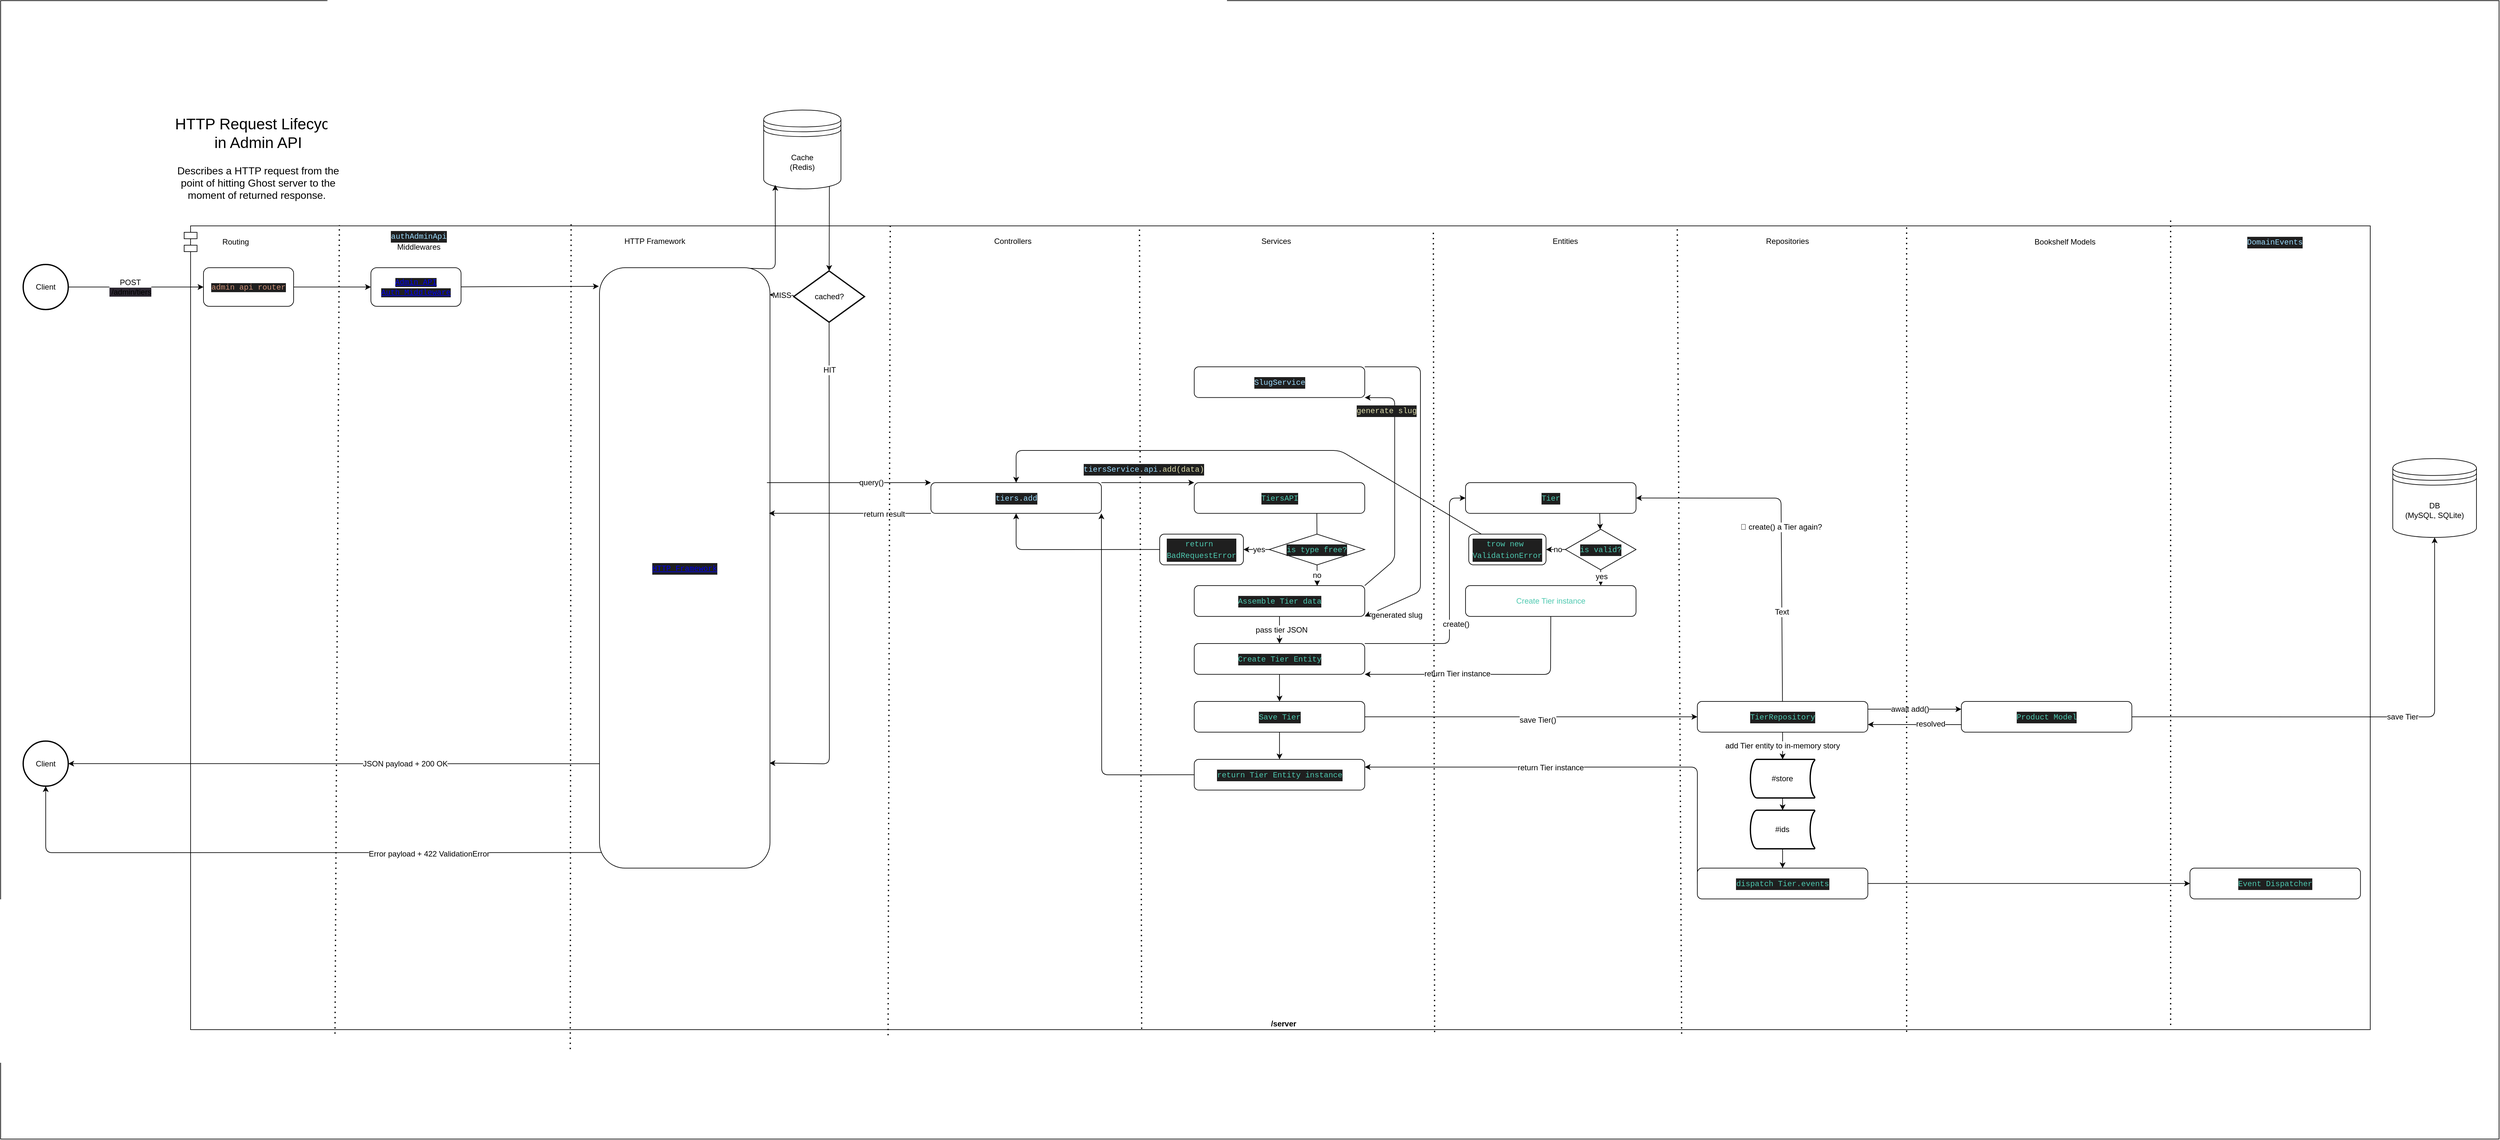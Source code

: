 <mxfile>
    <diagram id="Q2BgrTvw5muccqVEsE5E" name="Top Level">
        <mxGraphModel dx="3960" dy="3460" grid="0" gridSize="10" guides="1" tooltips="1" connect="1" arrows="1" fold="1" page="1" pageScale="1" pageWidth="827" pageHeight="1169" math="0" shadow="0">
            <root>
                <mxCell id="0"/>
                <mxCell id="1" parent="0"/>
                <mxCell id="4" value="" style="rounded=0;whiteSpace=wrap;html=1;fontStyle=1;movable=1;resizable=1;rotatable=1;deletable=1;editable=1;connectable=1;" vertex="1" parent="1">
                    <mxGeometry y="-1169" width="3880" height="1769" as="geometry"/>
                </mxCell>
                <mxCell id="2" value="&lt;font style=&quot;&quot;&gt;&lt;span style=&quot;font-size: 24px;&quot;&gt;HTTP Request Lifecycle in Admin API&lt;/span&gt;&lt;br&gt;&lt;font size=&quot;3&quot;&gt;&lt;br&gt;Describes a HTTP request from the point of hitting Ghost server to the moment of returned response.&amp;nbsp;&lt;/font&gt;&lt;br&gt;&lt;/font&gt;" style="text;html=1;strokeColor=none;fillColor=none;align=center;verticalAlign=middle;whiteSpace=wrap;rounded=0;movable=1;resizable=1;rotatable=1;deletable=1;editable=1;connectable=1;" vertex="1" parent="1">
                    <mxGeometry x="265" y="-989" width="270" height="130" as="geometry"/>
                </mxCell>
                <mxCell id="24" value="/server" style="shape=module;align=left;spacingLeft=20;align=center;verticalAlign=bottom;horizontal=1;movable=1;resizable=1;rotatable=1;deletable=1;editable=1;connectable=1;fontStyle=1;container=0;" vertex="1" parent="1">
                    <mxGeometry x="285" y="-819" width="3395" height="1249" as="geometry"/>
                </mxCell>
                <mxCell id="25" value="DB&lt;br&gt;(MySQL, SQLite)" style="shape=datastore;whiteSpace=wrap;html=1;shadow=0;fontSize=12;movable=1;resizable=1;rotatable=1;deletable=1;editable=1;connectable=1;" vertex="1" parent="1">
                    <mxGeometry x="3714.96" y="-457.36" width="130" height="122.5" as="geometry"/>
                </mxCell>
                <mxCell id="98" style="edgeStyle=none;html=1;fontSize=12;movable=1;resizable=1;rotatable=1;deletable=1;editable=1;connectable=1;" edge="1" parent="1" source="26" target="32">
                    <mxGeometry relative="1" as="geometry">
                        <mxPoint x="149" y="-724" as="targetPoint"/>
                    </mxGeometry>
                </mxCell>
                <mxCell id="105" value="POST&lt;br&gt;&lt;span style=&quot;background-color: rgb(42, 37, 47);&quot;&gt;&amp;nbsp;/admin/tiers&lt;/span&gt;" style="edgeLabel;html=1;align=center;verticalAlign=middle;resizable=1;points=[];fontSize=12;movable=1;rotatable=1;deletable=1;editable=1;connectable=1;" vertex="1" connectable="0" parent="98">
                    <mxGeometry x="-0.129" y="4" relative="1" as="geometry">
                        <mxPoint x="4" y="4" as="offset"/>
                    </mxGeometry>
                </mxCell>
                <mxCell id="26" value="Client" style="strokeWidth=2;html=1;shape=mxgraph.flowchart.start_2;whiteSpace=wrap;shadow=0;fontSize=12;movable=1;resizable=1;rotatable=1;deletable=1;editable=1;connectable=1;" vertex="1" parent="1">
                    <mxGeometry x="35" y="-759" width="70" height="70" as="geometry"/>
                </mxCell>
                <mxCell id="27" value="Client" style="strokeWidth=2;html=1;shape=mxgraph.flowchart.start_2;whiteSpace=wrap;shadow=0;fontSize=12;movable=1;resizable=1;rotatable=1;deletable=1;editable=1;connectable=1;" vertex="1" parent="1">
                    <mxGeometry x="35" y="-18.32" width="70" height="70" as="geometry"/>
                </mxCell>
                <mxCell id="54" value="" style="edgeStyle=none;html=1;fontSize=12;movable=1;resizable=1;rotatable=1;deletable=1;editable=1;connectable=1;" edge="1" parent="1" source="32" target="e52kzxB7HHPr2zK-y2Dc-261">
                    <mxGeometry relative="1" as="geometry">
                        <mxPoint x="552" y="-724" as="targetPoint"/>
                    </mxGeometry>
                </mxCell>
                <mxCell id="32" value="&lt;span style=&quot;color: rgb(206, 145, 120); font-family: Menlo, Monaco, &amp;quot;Courier New&amp;quot;, monospace; background-color: rgb(31, 31, 31);&quot;&gt;admin api router&lt;/span&gt;" style="rounded=1;whiteSpace=wrap;html=1;shadow=0;fontFamily=Helvetica;fontSize=12;fontColor=default;align=center;strokeColor=default;fillColor=default;movable=1;resizable=1;rotatable=1;deletable=1;editable=1;connectable=1;" vertex="1" parent="1">
                    <mxGeometry x="315" y="-754" width="140" height="60" as="geometry"/>
                </mxCell>
                <mxCell id="36" value="Routing&lt;br&gt;" style="text;html=1;strokeColor=none;fillColor=none;align=center;verticalAlign=middle;whiteSpace=wrap;rounded=0;shadow=0;fontSize=12;movable=1;resizable=1;rotatable=1;deletable=1;editable=1;connectable=1;" vertex="1" parent="1">
                    <mxGeometry x="335" y="-809" width="60" height="30" as="geometry"/>
                </mxCell>
                <mxCell id="96" style="edgeStyle=none;html=1;fontSize=12;exitX=0.85;exitY=0.95;exitDx=0;exitDy=0;exitPerimeter=0;movable=1;resizable=1;rotatable=1;deletable=1;editable=1;connectable=1;" edge="1" parent="1" source="93" target="95">
                    <mxGeometry relative="1" as="geometry"/>
                </mxCell>
                <mxCell id="93" value="Cache&lt;br&gt;(Redis)" style="shape=datastore;whiteSpace=wrap;html=1;shadow=0;fontSize=12;movable=1;resizable=1;rotatable=1;deletable=1;editable=1;connectable=1;" vertex="1" parent="1">
                    <mxGeometry x="1185" y="-999" width="120" height="122.5" as="geometry"/>
                </mxCell>
                <mxCell id="94" style="edgeStyle=none;html=1;entryX=0.15;entryY=0.95;entryDx=0;entryDy=0;fontSize=12;exitX=0.75;exitY=0;exitDx=0;exitDy=0;entryPerimeter=0;movable=1;resizable=1;rotatable=1;deletable=1;editable=1;connectable=1;" edge="1" parent="1" source="55" target="93">
                    <mxGeometry relative="1" as="geometry">
                        <Array as="points">
                            <mxPoint x="1203" y="-752"/>
                        </Array>
                    </mxGeometry>
                </mxCell>
                <mxCell id="100" style="edgeStyle=none;html=1;entryX=1;entryY=0.5;entryDx=0;entryDy=0;entryPerimeter=0;fontSize=12;movable=1;resizable=1;rotatable=1;deletable=1;editable=1;connectable=1;exitX=0;exitY=0.826;exitDx=0;exitDy=0;exitPerimeter=0;" edge="1" parent="1" source="55" target="27">
                    <mxGeometry relative="1" as="geometry">
                        <mxPoint x="891.818" y="16.68" as="sourcePoint"/>
                    </mxGeometry>
                </mxCell>
                <mxCell id="106" value="JSON payload + 200 OK" style="edgeLabel;html=1;align=center;verticalAlign=middle;resizable=1;points=[];fontSize=12;movable=1;rotatable=1;deletable=1;editable=1;connectable=1;" vertex="1" connectable="0" parent="100">
                    <mxGeometry x="0.073" y="-1" relative="1" as="geometry">
                        <mxPoint x="140" y="1" as="offset"/>
                    </mxGeometry>
                </mxCell>
                <mxCell id="252" style="edgeStyle=none;html=1;entryX=0.5;entryY=1;entryDx=0;entryDy=0;entryPerimeter=0;fontSize=12;movable=1;resizable=1;rotatable=1;deletable=1;editable=1;connectable=1;exitX=0.038;exitY=0.974;exitDx=0;exitDy=0;exitPerimeter=0;" edge="1" parent="1" source="55" target="27">
                    <mxGeometry relative="1" as="geometry">
                        <Array as="points">
                            <mxPoint x="70" y="155"/>
                        </Array>
                        <mxPoint x="891.818" y="154.923" as="sourcePoint"/>
                    </mxGeometry>
                </mxCell>
                <mxCell id="253" value="Error payload + 422 ValidationError" style="edgeLabel;html=1;align=center;verticalAlign=middle;resizable=1;points=[];fontSize=12;movable=1;rotatable=1;deletable=1;editable=1;connectable=1;" vertex="1" connectable="0" parent="252">
                    <mxGeometry x="-0.023" y="-3" relative="1" as="geometry">
                        <mxPoint x="200" y="5" as="offset"/>
                    </mxGeometry>
                </mxCell>
                <mxCell id="256" value="save Tier" style="edgeStyle=none;html=1;entryX=0.5;entryY=1;entryDx=0;entryDy=0;fontSize=12;exitX=1;exitY=0.5;exitDx=0;exitDy=0;movable=1;resizable=1;rotatable=1;deletable=1;editable=1;connectable=1;" edge="1" parent="1" source="nik99VZwXJGvMoDyKyFS-256" target="25">
                    <mxGeometry x="0.122" relative="1" as="geometry">
                        <Array as="points">
                            <mxPoint x="3780" y="-56"/>
                        </Array>
                        <mxPoint as="offset"/>
                    </mxGeometry>
                </mxCell>
                <mxCell id="PHDZcG9AAsjzFE-tWNF--264" value="" style="endArrow=none;dashed=1;html=1;dashPattern=1 3;strokeWidth=2;fontSize=12;movable=1;resizable=1;rotatable=1;deletable=1;editable=1;connectable=1;exitX=0.228;exitY=0.921;exitDx=0;exitDy=0;exitPerimeter=0;entryX=0.177;entryY=-0.002;entryDx=0;entryDy=0;entryPerimeter=0;" edge="1" parent="1" source="4" target="24">
                    <mxGeometry width="50" height="50" relative="1" as="geometry">
                        <mxPoint x="838.27" y="704.59" as="sourcePoint"/>
                        <mxPoint x="838" y="-819" as="targetPoint"/>
                    </mxGeometry>
                </mxCell>
                <mxCell id="PHDZcG9AAsjzFE-tWNF--266" value="" style="endArrow=none;dashed=1;html=1;dashPattern=1 3;strokeWidth=2;fontSize=12;movable=1;resizable=1;rotatable=1;deletable=1;editable=1;connectable=1;exitX=0.438;exitY=0.999;exitDx=0;exitDy=0;exitPerimeter=0;entryX=0.437;entryY=0.002;entryDx=0;entryDy=0;entryPerimeter=0;" edge="1" parent="1" source="24" target="24">
                    <mxGeometry width="50" height="50" relative="1" as="geometry">
                        <mxPoint x="1795" y="440" as="sourcePoint"/>
                        <mxPoint x="1795" y="-819" as="targetPoint"/>
                        <Array as="points"/>
                    </mxGeometry>
                </mxCell>
                <mxCell id="62" value="Controllers" style="text;html=1;strokeColor=none;fillColor=none;align=center;verticalAlign=middle;whiteSpace=wrap;rounded=0;shadow=0;fontSize=12;movable=1;resizable=1;rotatable=1;deletable=1;editable=1;connectable=1;" vertex="1" parent="1">
                    <mxGeometry x="1505.917" y="-825.649" width="132.397" height="60.395" as="geometry"/>
                </mxCell>
                <mxCell id="65" value="HTTP Framework" style="text;html=1;strokeColor=none;fillColor=none;align=center;verticalAlign=middle;whiteSpace=wrap;rounded=0;shadow=0;fontSize=12;movable=1;resizable=1;rotatable=1;deletable=1;editable=1;connectable=1;" vertex="1" parent="1">
                    <mxGeometry x="950.298" y="-825.646" width="132.397" height="60.395" as="geometry"/>
                </mxCell>
                <mxCell id="35" value="&lt;div style=&quot;color: rgb(204, 204, 204); background-color: rgb(31, 31, 31); font-family: Menlo, Monaco, &amp;quot;Courier New&amp;quot;, monospace; line-height: 18px;&quot;&gt;&lt;span style=&quot;color: #9cdcfe;&quot;&gt;authAdminApi&lt;/span&gt;&lt;/div&gt;Middlewares" style="text;html=1;strokeColor=none;fillColor=none;align=center;verticalAlign=middle;whiteSpace=wrap;rounded=0;shadow=0;fontSize=12;movable=1;resizable=1;rotatable=1;deletable=1;editable=1;connectable=1;" vertex="1" parent="1">
                    <mxGeometry x="549.791" y="-825.646" width="198.595" height="60.395" as="geometry"/>
                </mxCell>
                <mxCell id="55" value="&lt;div style=&quot;color: rgb(204, 204, 204); background-color: rgb(31, 31, 31); font-family: Menlo, Monaco, &amp;quot;Courier New&amp;quot;, monospace; line-height: 18px;&quot;&gt;&lt;a href=&quot;data:page/id,6JZK-o0tP2cHMDoMjzkM&quot;&gt;HTTP Framework&lt;/a&gt;&lt;/div&gt;" style="rounded=1;whiteSpace=wrap;html=1;shadow=0;fontSize=12;movable=1;resizable=1;rotatable=1;deletable=1;editable=1;connectable=1;" vertex="1" parent="1">
                    <mxGeometry x="930" y="-754" width="264.79" height="933.05" as="geometry"/>
                </mxCell>
                <mxCell id="107" style="edgeStyle=none;html=1;fontSize=12;exitX=0;exitY=1;exitDx=0;exitDy=0;movable=1;resizable=1;rotatable=1;deletable=1;editable=1;connectable=1;entryX=0.994;entryY=0.409;entryDx=0;entryDy=0;entryPerimeter=0;" edge="1" parent="1" source="64" target="55">
                    <mxGeometry relative="1" as="geometry">
                        <mxPoint x="1155" y="-180" as="targetPoint"/>
                    </mxGeometry>
                </mxCell>
                <mxCell id="250" value="return result" style="edgeLabel;html=1;align=center;verticalAlign=middle;resizable=1;points=[];fontSize=12;movable=1;rotatable=1;deletable=1;editable=1;connectable=1;" vertex="1" connectable="0" parent="107">
                    <mxGeometry x="-0.119" y="2" relative="1" as="geometry">
                        <mxPoint x="38" y="-1" as="offset"/>
                    </mxGeometry>
                </mxCell>
                <mxCell id="64" value="&lt;div style=&quot;color: rgb(204, 204, 204); background-color: rgb(31, 31, 31); font-family: Menlo, Monaco, &amp;quot;Courier New&amp;quot;, monospace; line-height: 18px;&quot;&gt;&lt;span style=&quot;color: #9cdcfe;&quot;&gt;tiers&lt;/span&gt;.&lt;span style=&quot;color: #9cdcfe;&quot;&gt;add&lt;/span&gt;&lt;/div&gt;" style="rounded=1;whiteSpace=wrap;html=1;shadow=0;fontSize=12;movable=1;resizable=1;rotatable=1;deletable=1;editable=1;connectable=1;" vertex="1" parent="1">
                    <mxGeometry x="1444.681" y="-420.005" width="264.798" height="47.812" as="geometry"/>
                </mxCell>
                <mxCell id="66" value="Services" style="text;html=1;strokeColor=none;fillColor=none;align=center;verticalAlign=middle;whiteSpace=wrap;rounded=0;shadow=0;fontSize=12;movable=1;resizable=1;rotatable=1;deletable=1;editable=1;connectable=1;" vertex="1" parent="1">
                    <mxGeometry x="1914.904" y="-825.648" width="132.397" height="60.395" as="geometry"/>
                </mxCell>
                <mxCell id="74" value="Repositories" style="text;html=1;strokeColor=none;fillColor=none;align=center;verticalAlign=middle;whiteSpace=wrap;rounded=0;shadow=0;fontSize=12;movable=1;resizable=1;rotatable=1;deletable=1;editable=1;connectable=1;" vertex="1" parent="1">
                    <mxGeometry x="2709.28" y="-825.648" width="132.397" height="60.395" as="geometry"/>
                </mxCell>
                <mxCell id="83" value="" style="edgeStyle=none;html=1;fontSize=12;" edge="1" parent="1">
                    <mxGeometry relative="1" as="geometry">
                        <mxPoint x="1024.214" y="-506.269" as="sourcePoint"/>
                    </mxGeometry>
                </mxCell>
                <mxCell id="84" value="" style="edgeStyle=none;html=1;fontSize=12;" edge="1" parent="1">
                    <mxGeometry relative="1" as="geometry">
                        <mxPoint x="1024.214" y="-402.675" as="sourcePoint"/>
                    </mxGeometry>
                </mxCell>
                <mxCell id="85" value="" style="edgeStyle=none;html=1;fontSize=12;" edge="1" parent="1">
                    <mxGeometry relative="1" as="geometry">
                        <mxPoint x="1024.214" y="-299.081" as="sourcePoint"/>
                    </mxGeometry>
                </mxCell>
                <mxCell id="90" style="edgeStyle=none;html=1;fontSize=12;exitX=0.982;exitY=0.358;exitDx=0;exitDy=0;entryX=0;entryY=0;entryDx=0;entryDy=0;movable=1;resizable=1;rotatable=1;deletable=1;editable=1;connectable=1;exitPerimeter=0;" edge="1" parent="1" source="55" target="64">
                    <mxGeometry relative="1" as="geometry">
                        <mxPoint x="1156.611" y="-227.363" as="sourcePoint"/>
                    </mxGeometry>
                </mxCell>
                <mxCell id="UyAiPUmZMjGKX1ZLuMdb-256" value="query()" style="edgeLabel;html=1;align=center;verticalAlign=middle;resizable=0;points=[];fontSize=12;" vertex="1" connectable="0" parent="90">
                    <mxGeometry x="0.272" relative="1" as="geometry">
                        <mxPoint as="offset"/>
                    </mxGeometry>
                </mxCell>
                <mxCell id="109" style="edgeStyle=none;html=1;fontSize=12;" edge="1" parent="1">
                    <mxGeometry relative="1" as="geometry">
                        <mxPoint x="1024.214" y="-179.55" as="sourcePoint"/>
                    </mxGeometry>
                </mxCell>
                <mxCell id="104" style="edgeStyle=none;html=1;fontSize=12;" edge="1" parent="1">
                    <mxGeometry relative="1" as="geometry">
                        <mxPoint x="1024.214" y="-79.235" as="sourcePoint"/>
                    </mxGeometry>
                </mxCell>
                <mxCell id="97" value="MISS" style="edgeStyle=none;html=1;fontSize=12;entryX=0.997;entryY=0.045;entryDx=0;entryDy=0;entryPerimeter=0;movable=1;resizable=1;rotatable=1;deletable=1;editable=1;connectable=1;" edge="1" parent="1" source="95" target="55">
                    <mxGeometry x="0.008" relative="1" as="geometry">
                        <mxPoint x="1571.277" y="-609" as="targetPoint"/>
                        <mxPoint as="offset"/>
                    </mxGeometry>
                </mxCell>
                <mxCell id="101" style="edgeStyle=none;html=1;fontSize=12;exitX=0.5;exitY=1;exitDx=0;exitDy=0;exitPerimeter=0;movable=1;resizable=1;rotatable=1;deletable=1;editable=1;connectable=1;entryX=0.997;entryY=0.825;entryDx=0;entryDy=0;entryPerimeter=0;" edge="1" parent="1" source="95" target="55">
                    <mxGeometry relative="1" as="geometry">
                        <Array as="points">
                            <mxPoint x="1287" y="17"/>
                        </Array>
                        <mxPoint x="1190" y="17" as="targetPoint"/>
                    </mxGeometry>
                </mxCell>
                <mxCell id="102" value="HIT" style="edgeLabel;html=1;align=center;verticalAlign=middle;resizable=1;points=[];fontSize=12;movable=1;rotatable=1;deletable=1;editable=1;connectable=1;" vertex="1" connectable="0" parent="101">
                    <mxGeometry x="-0.809" relative="1" as="geometry">
                        <mxPoint as="offset"/>
                    </mxGeometry>
                </mxCell>
                <mxCell id="95" value="cached?" style="strokeWidth=2;html=1;shape=mxgraph.flowchart.decision;whiteSpace=wrap;shadow=0;fontSize=12;movable=1;resizable=1;rotatable=1;deletable=1;editable=1;connectable=1;" vertex="1" parent="1">
                    <mxGeometry x="1231.636" y="-749" width="109.931" height="79.69" as="geometry"/>
                </mxCell>
                <mxCell id="116" value="no" style="edgeStyle=none;html=1;fontSize=12;entryX=0.721;entryY=0.008;entryDx=0;entryDy=0;movable=1;resizable=1;rotatable=1;deletable=1;editable=1;connectable=1;startArrow=none;entryPerimeter=0;" edge="1" parent="1" source="nik99VZwXJGvMoDyKyFS-276" target="239">
                    <mxGeometry relative="1" as="geometry"/>
                </mxCell>
                <mxCell id="178" value="create()" style="edgeStyle=none;html=1;entryX=0;entryY=0.5;entryDx=0;entryDy=0;fontSize=12;exitX=1;exitY=0;exitDx=0;exitDy=0;movable=1;resizable=1;rotatable=1;deletable=1;editable=1;connectable=1;" edge="1" parent="1" source="120" target="176">
                    <mxGeometry x="-0.155" y="-10" relative="1" as="geometry">
                        <Array as="points">
                            <mxPoint x="2250" y="-170"/>
                            <mxPoint x="2250" y="-396"/>
                        </Array>
                        <mxPoint as="offset"/>
                    </mxGeometry>
                </mxCell>
                <mxCell id="111" value="&lt;div style=&quot;background-color: rgb(31, 31, 31); font-family: Menlo, Monaco, &amp;quot;Courier New&amp;quot;, monospace; line-height: 18px;&quot;&gt;&lt;div style=&quot;color: rgb(204, 204, 204); line-height: 18px;&quot;&gt;&lt;span style=&quot;color: #4ec9b0;&quot;&gt;TiersAPI&lt;/span&gt;&lt;/div&gt;&lt;/div&gt;" style="rounded=1;whiteSpace=wrap;html=1;shadow=0;fontSize=12;movable=1;resizable=1;rotatable=1;deletable=1;editable=1;connectable=1;" vertex="1" parent="1">
                    <mxGeometry x="1853.661" y="-420.015" width="264.798" height="47.812" as="geometry"/>
                </mxCell>
                <mxCell id="53" value="" style="edgeStyle=none;html=1;fontSize=12;" edge="1" parent="1">
                    <mxGeometry relative="1" as="geometry">
                        <mxPoint x="649.091" y="-259" as="sourcePoint"/>
                    </mxGeometry>
                </mxCell>
                <mxCell id="52" value="" style="edgeStyle=none;html=1;fontSize=12;" edge="1" parent="1">
                    <mxGeometry relative="1" as="geometry">
                        <mxPoint x="649.091" y="-349" as="sourcePoint"/>
                    </mxGeometry>
                </mxCell>
                <mxCell id="49" value="" style="edgeStyle=none;html=1;fontSize=12;" edge="1" parent="1">
                    <mxGeometry relative="1" as="geometry">
                        <mxPoint x="649.091" y="-586.5" as="targetPoint"/>
                    </mxGeometry>
                </mxCell>
                <mxCell id="118" style="edgeStyle=none;html=1;entryX=0;entryY=0.5;entryDx=0;entryDy=0;fontSize=12;exitX=1;exitY=0.5;exitDx=0;exitDy=0;movable=1;resizable=1;rotatable=1;deletable=1;editable=1;connectable=1;" edge="1" parent="1" source="115" target="117">
                    <mxGeometry relative="1" as="geometry">
                        <Array as="points"/>
                    </mxGeometry>
                </mxCell>
                <mxCell id="119" value="save Tier()" style="edgeLabel;html=1;align=center;verticalAlign=middle;resizable=1;points=[];fontSize=12;movable=1;rotatable=1;deletable=1;editable=1;connectable=1;" vertex="1" connectable="0" parent="118">
                    <mxGeometry x="0.037" y="-5" relative="1" as="geometry">
                        <mxPoint as="offset"/>
                    </mxGeometry>
                </mxCell>
                <mxCell id="248" value="" style="edgeStyle=none;html=1;fontSize=12;movable=1;resizable=1;rotatable=1;deletable=1;editable=1;connectable=1;" edge="1" parent="1" source="115" target="247">
                    <mxGeometry relative="1" as="geometry"/>
                </mxCell>
                <mxCell id="115" value="&lt;div style=&quot;background-color: rgb(31, 31, 31); font-family: Menlo, Monaco, &amp;quot;Courier New&amp;quot;, monospace; line-height: 18px;&quot;&gt;&lt;div style=&quot;line-height: 18px;&quot;&gt;&lt;font color=&quot;#4ec9b0&quot;&gt;Save Tier&lt;/font&gt;&lt;/div&gt;&lt;/div&gt;" style="rounded=1;whiteSpace=wrap;html=1;shadow=0;fontSize=12;movable=1;resizable=1;rotatable=1;deletable=1;editable=1;connectable=1;" vertex="1" parent="1">
                    <mxGeometry x="1853.661" y="-80.015" width="264.798" height="47.812" as="geometry"/>
                </mxCell>
                <mxCell id="255" value="🚨 create() a Tier again?" style="edgeStyle=none;html=1;entryX=1;entryY=0.5;entryDx=0;entryDy=0;fontSize=12;movable=1;resizable=1;rotatable=1;deletable=1;editable=1;connectable=1;" edge="1" parent="1" source="117" target="176">
                    <mxGeometry relative="1" as="geometry">
                        <Array as="points">
                            <mxPoint x="2764.96" y="-396"/>
                        </Array>
                    </mxGeometry>
                </mxCell>
                <mxCell id="nik99VZwXJGvMoDyKyFS-260" value="Text" style="edgeLabel;html=1;align=center;verticalAlign=middle;resizable=0;points=[];fontSize=12;" vertex="1" connectable="0" parent="255">
                    <mxGeometry x="-0.487" relative="1" as="geometry">
                        <mxPoint as="offset"/>
                    </mxGeometry>
                </mxCell>
                <mxCell id="nik99VZwXJGvMoDyKyFS-257" style="edgeStyle=none;html=1;fontSize=12;exitX=1;exitY=0.25;exitDx=0;exitDy=0;" edge="1" parent="1" source="117">
                    <mxGeometry relative="1" as="geometry">
                        <mxPoint x="3044.96" y="-68" as="targetPoint"/>
                    </mxGeometry>
                </mxCell>
                <mxCell id="nik99VZwXJGvMoDyKyFS-259" value="await add()" style="edgeLabel;html=1;align=center;verticalAlign=middle;resizable=0;points=[];fontSize=12;" vertex="1" connectable="0" parent="nik99VZwXJGvMoDyKyFS-257">
                    <mxGeometry x="-0.31" y="-1" relative="1" as="geometry">
                        <mxPoint x="15" y="-1" as="offset"/>
                    </mxGeometry>
                </mxCell>
                <mxCell id="nik99VZwXJGvMoDyKyFS-265" value="add Tier entity to in-memory story" style="edgeStyle=none;html=1;entryX=0.5;entryY=0;entryDx=0;entryDy=0;entryPerimeter=0;fontSize=12;" edge="1" parent="1" source="117" target="nik99VZwXJGvMoDyKyFS-262">
                    <mxGeometry relative="1" as="geometry"/>
                </mxCell>
                <mxCell id="117" value="&lt;div style=&quot;color: rgb(204, 204, 204); background-color: rgb(31, 31, 31); font-family: Menlo, Monaco, &amp;quot;Courier New&amp;quot;, monospace; line-height: 18px;&quot;&gt;&lt;span style=&quot;color: #4ec9b0;&quot;&gt;TierRepository&lt;/span&gt;&lt;/div&gt;" style="rounded=1;whiteSpace=wrap;html=1;shadow=0;fontSize=12;movable=1;resizable=1;rotatable=1;deletable=1;editable=1;connectable=1;" vertex="1" parent="1">
                    <mxGeometry x="2634.963" y="-80.015" width="264.798" height="47.812" as="geometry"/>
                </mxCell>
                <mxCell id="246" value="" style="edgeStyle=none;html=1;fontSize=12;movable=1;resizable=1;rotatable=1;deletable=1;editable=1;connectable=1;" edge="1" parent="1" source="120" target="115">
                    <mxGeometry relative="1" as="geometry"/>
                </mxCell>
                <mxCell id="120" value="&lt;div style=&quot;background-color: rgb(31, 31, 31); font-family: Menlo, Monaco, &amp;quot;Courier New&amp;quot;, monospace; line-height: 18px;&quot;&gt;&lt;div style=&quot;color: rgb(204, 204, 204); line-height: 18px;&quot;&gt;&lt;span style=&quot;color: #4ec9b0;&quot;&gt;Create&amp;nbsp;&lt;/span&gt;&lt;span style=&quot;color: rgb(78, 201, 176);&quot;&gt;Tier Entity&lt;/span&gt;&lt;/div&gt;&lt;/div&gt;" style="rounded=1;whiteSpace=wrap;html=1;shadow=0;fontSize=12;movable=1;resizable=1;rotatable=1;deletable=1;editable=1;connectable=1;" vertex="1" parent="1">
                    <mxGeometry x="1853.661" y="-169.995" width="264.798" height="47.812" as="geometry"/>
                </mxCell>
                <mxCell id="121" value="Entities" style="text;html=1;strokeColor=none;fillColor=none;align=center;verticalAlign=middle;whiteSpace=wrap;rounded=0;shadow=0;fontSize=12;movable=1;resizable=1;rotatable=1;deletable=1;editable=1;connectable=1;" vertex="1" parent="1">
                    <mxGeometry x="2363.947" y="-825.648" width="132.397" height="60.395" as="geometry"/>
                </mxCell>
                <mxCell id="179" style="edgeStyle=none;html=1;fontSize=12;entryX=1;entryY=1;entryDx=0;entryDy=0;movable=1;resizable=1;rotatable=1;deletable=1;editable=1;connectable=1;exitX=0.5;exitY=1;exitDx=0;exitDy=0;" edge="1" parent="1" source="nik99VZwXJGvMoDyKyFS-285" target="120">
                    <mxGeometry relative="1" as="geometry">
                        <mxPoint x="2219.642" y="-370" as="targetPoint"/>
                        <Array as="points">
                            <mxPoint x="2407" y="-122"/>
                        </Array>
                        <mxPoint x="2407" y="-200" as="sourcePoint"/>
                    </mxGeometry>
                </mxCell>
                <mxCell id="254" value="return Tier instance" style="edgeLabel;html=1;align=center;verticalAlign=middle;resizable=1;points=[];fontSize=12;movable=1;rotatable=1;deletable=1;editable=1;connectable=1;" vertex="1" connectable="0" parent="179">
                    <mxGeometry x="0.244" y="-1" relative="1" as="geometry">
                        <mxPoint as="offset"/>
                    </mxGeometry>
                </mxCell>
                <mxCell id="nik99VZwXJGvMoDyKyFS-284" value="" style="edgeStyle=none;html=1;fontSize=12;exitX=0.787;exitY=0.997;exitDx=0;exitDy=0;exitPerimeter=0;" edge="1" parent="1" source="176" target="nik99VZwXJGvMoDyKyFS-283">
                    <mxGeometry relative="1" as="geometry"/>
                </mxCell>
                <mxCell id="176" value="&lt;div style=&quot;background-color: rgb(31, 31, 31); font-family: Menlo, Monaco, &amp;quot;Courier New&amp;quot;, monospace; line-height: 18px;&quot;&gt;&lt;font color=&quot;#4ec9b0&quot;&gt;Tier&lt;/font&gt;&lt;/div&gt;" style="rounded=1;whiteSpace=wrap;html=1;shadow=0;fontSize=12;movable=1;resizable=1;rotatable=1;deletable=1;editable=1;connectable=1;" vertex="1" parent="1">
                    <mxGeometry x="2274.956" y="-420.005" width="264.798" height="47.812" as="geometry"/>
                </mxCell>
                <mxCell id="242" style="edgeStyle=none;html=1;entryX=1;entryY=1;entryDx=0;entryDy=0;fontSize=12;exitX=1;exitY=0;exitDx=0;exitDy=0;movable=1;resizable=1;rotatable=1;deletable=1;editable=1;connectable=1;" edge="1" parent="1" source="238" target="239">
                    <mxGeometry relative="1" as="geometry">
                        <Array as="points">
                            <mxPoint x="2204.96" y="-600"/>
                            <mxPoint x="2204.96" y="-251"/>
                        </Array>
                    </mxGeometry>
                </mxCell>
                <mxCell id="_41fJRCaUpIkuRgYad7l-256" value="generated slug" style="edgeLabel;html=1;align=center;verticalAlign=middle;resizable=0;points=[];fontSize=12;" vertex="1" connectable="0" parent="242">
                    <mxGeometry x="0.879" y="2" relative="1" as="geometry">
                        <mxPoint x="19" y="9" as="offset"/>
                    </mxGeometry>
                </mxCell>
                <mxCell id="238" value="&lt;div style=&quot;background-color: rgb(31, 31, 31); font-family: Menlo, Monaco, &amp;quot;Courier New&amp;quot;, monospace; line-height: 18px;&quot;&gt;&lt;div style=&quot;color: rgb(204, 204, 204); line-height: 18px;&quot;&gt;&lt;div style=&quot;line-height: 18px;&quot;&gt;&lt;span style=&quot;color: #9cdcfe;&quot;&gt;SlugService&lt;/span&gt;&lt;/div&gt;&lt;/div&gt;&lt;/div&gt;" style="rounded=1;whiteSpace=wrap;html=1;shadow=0;fontSize=12;movable=1;resizable=1;rotatable=1;deletable=1;editable=1;connectable=1;" vertex="1" parent="1">
                    <mxGeometry x="1853.661" y="-600.005" width="264.798" height="47.812" as="geometry"/>
                </mxCell>
                <mxCell id="240" value="" style="edgeStyle=none;html=1;fontSize=12;entryX=0.5;entryY=0;entryDx=0;entryDy=0;movable=1;resizable=1;rotatable=1;deletable=1;editable=1;connectable=1;" edge="1" parent="1" source="239" target="120">
                    <mxGeometry relative="1" as="geometry"/>
                </mxCell>
                <mxCell id="244" value="pass tier JSON" style="edgeLabel;html=1;align=center;verticalAlign=middle;resizable=1;points=[];fontSize=12;movable=1;rotatable=1;deletable=1;editable=1;connectable=1;" vertex="1" connectable="0" parent="240">
                    <mxGeometry x="-0.025" y="3" relative="1" as="geometry">
                        <mxPoint as="offset"/>
                    </mxGeometry>
                </mxCell>
                <mxCell id="241" value="&lt;div style=&quot;color: rgb(204, 204, 204); background-color: rgb(31, 31, 31); font-family: Menlo, Monaco, &amp;quot;Courier New&amp;quot;, monospace; line-height: 18px;&quot;&gt;&lt;span style=&quot;color: #dcdcaa;&quot;&gt;generate slug&lt;/span&gt;&lt;/div&gt;" style="edgeStyle=none;html=1;entryX=1;entryY=1;entryDx=0;entryDy=0;fontSize=12;exitX=1;exitY=0;exitDx=0;exitDy=0;movable=1;resizable=1;rotatable=1;deletable=1;editable=1;connectable=1;" edge="1" parent="1" source="239" target="238">
                    <mxGeometry x="0.813" y="20" relative="1" as="geometry">
                        <Array as="points">
                            <mxPoint x="2164.96" y="-300"/>
                            <mxPoint x="2164.96" y="-552"/>
                        </Array>
                        <mxPoint as="offset"/>
                    </mxGeometry>
                </mxCell>
                <mxCell id="239" value="&lt;div style=&quot;background-color: rgb(31, 31, 31); font-family: Menlo, Monaco, &amp;quot;Courier New&amp;quot;, monospace; line-height: 18px;&quot;&gt;&lt;div style=&quot;line-height: 18px;&quot;&gt;&lt;font color=&quot;#4ec9b0&quot;&gt;Assemble Tier data&lt;/font&gt;&lt;/div&gt;&lt;/div&gt;" style="rounded=1;whiteSpace=wrap;html=1;shadow=0;fontSize=12;movable=1;resizable=1;rotatable=1;deletable=1;editable=1;connectable=1;" vertex="1" parent="1">
                    <mxGeometry x="1853.661" y="-259.995" width="264.798" height="47.812" as="geometry"/>
                </mxCell>
                <mxCell id="249" style="edgeStyle=none;html=1;entryX=1;entryY=1;entryDx=0;entryDy=0;fontSize=12;exitX=0;exitY=0.5;exitDx=0;exitDy=0;movable=1;resizable=1;rotatable=1;deletable=1;editable=1;connectable=1;" edge="1" parent="1" source="247" target="64">
                    <mxGeometry relative="1" as="geometry">
                        <Array as="points">
                            <mxPoint x="1709.915" y="34"/>
                        </Array>
                    </mxGeometry>
                </mxCell>
                <mxCell id="247" value="&lt;div style=&quot;background-color: rgb(31, 31, 31); font-family: Menlo, Monaco, &amp;quot;Courier New&amp;quot;, monospace; line-height: 18px;&quot;&gt;&lt;div style=&quot;line-height: 18px;&quot;&gt;&lt;font color=&quot;#4ec9b0&quot;&gt;return Tier Entity instance&lt;/font&gt;&lt;/div&gt;&lt;/div&gt;" style="rounded=1;whiteSpace=wrap;html=1;shadow=0;fontSize=12;movable=1;resizable=1;rotatable=1;deletable=1;editable=1;connectable=1;" vertex="1" parent="1">
                    <mxGeometry x="1853.661" y="9.985" width="264.798" height="47.812" as="geometry"/>
                </mxCell>
                <mxCell id="112" style="edgeStyle=none;html=1;fontSize=12;exitX=1;exitY=0;exitDx=0;exitDy=0;entryX=0;entryY=0;entryDx=0;entryDy=0;movable=1;resizable=1;rotatable=1;deletable=1;editable=1;connectable=1;" edge="1" parent="1" source="64" target="111">
                    <mxGeometry relative="1" as="geometry"/>
                </mxCell>
                <mxCell id="114" value="&lt;div style=&quot;color: rgb(204, 204, 204); background-color: rgb(31, 31, 31); font-family: Menlo, Monaco, &amp;quot;Courier New&amp;quot;, monospace; line-height: 18px;&quot;&gt;&lt;span style=&quot;color: #9cdcfe;&quot;&gt;tiersService&lt;/span&gt;.&lt;span style=&quot;color: #9cdcfe;&quot;&gt;api&lt;/span&gt;.&lt;span style=&quot;color: #dcdcaa;&quot;&gt;add(data)&lt;/span&gt;&lt;/div&gt;" style="edgeLabel;html=1;align=center;verticalAlign=middle;resizable=1;points=[];fontSize=12;movable=1;rotatable=1;deletable=1;editable=1;connectable=1;" vertex="1" connectable="0" parent="112">
                    <mxGeometry x="-0.103" y="2" relative="1" as="geometry">
                        <mxPoint x="1" y="-19" as="offset"/>
                    </mxGeometry>
                </mxCell>
                <mxCell id="PHDZcG9AAsjzFE-tWNF--267" value="" style="endArrow=none;dashed=1;html=1;dashPattern=1 3;strokeWidth=2;fontSize=12;movable=1;resizable=1;rotatable=1;deletable=1;editable=1;connectable=1;exitX=0.572;exitY=1.003;exitDx=0;exitDy=0;exitPerimeter=0;" edge="1" parent="1" source="24">
                    <mxGeometry width="50" height="50" relative="1" as="geometry">
                        <mxPoint x="2225" y="410" as="sourcePoint"/>
                        <mxPoint x="2225" y="-812.45" as="targetPoint"/>
                        <Array as="points"/>
                    </mxGeometry>
                </mxCell>
                <mxCell id="PHDZcG9AAsjzFE-tWNF--268" value="" style="endArrow=none;dashed=1;html=1;dashPattern=1 3;strokeWidth=2;fontSize=12;movable=1;resizable=1;rotatable=1;deletable=1;editable=1;connectable=1;entryX=0.683;entryY=0;entryDx=0;entryDy=0;entryPerimeter=0;exitX=0.685;exitY=1.005;exitDx=0;exitDy=0;exitPerimeter=0;" edge="1" parent="1" source="24" target="24">
                    <mxGeometry width="50" height="50" relative="1" as="geometry">
                        <mxPoint x="2565" y="430" as="sourcePoint"/>
                        <mxPoint x="2565" y="-825.65" as="targetPoint"/>
                        <Array as="points"/>
                    </mxGeometry>
                </mxCell>
                <mxCell id="PHDZcG9AAsjzFE-tWNF--269" value="" style="endArrow=none;dashed=1;html=1;dashPattern=1 3;strokeWidth=2;fontSize=12;movable=1;resizable=1;rotatable=1;deletable=1;editable=1;connectable=1;exitX=0.322;exitY=1.007;exitDx=0;exitDy=0;exitPerimeter=0;entryX=0.323;entryY=-0.001;entryDx=0;entryDy=0;entryPerimeter=0;" edge="1" parent="1" source="24" target="24">
                    <mxGeometry width="50" height="50" relative="1" as="geometry">
                        <mxPoint x="1375" y="420" as="sourcePoint"/>
                        <mxPoint x="1375" y="-819" as="targetPoint"/>
                    </mxGeometry>
                </mxCell>
                <mxCell id="e52kzxB7HHPr2zK-y2Dc-262" style="edgeStyle=none;html=1;fontSize=12;entryX=-0.004;entryY=0.031;entryDx=0;entryDy=0;entryPerimeter=0;movable=1;resizable=1;rotatable=1;deletable=1;editable=1;connectable=1;" edge="1" parent="1" source="e52kzxB7HHPr2zK-y2Dc-261" target="55">
                    <mxGeometry relative="1" as="geometry"/>
                </mxCell>
                <mxCell id="e52kzxB7HHPr2zK-y2Dc-261" value="&lt;span style=&quot;color: rgb(206, 145, 120); font-family: Menlo, Monaco, &amp;quot;Courier New&amp;quot;, monospace; background-color: rgb(31, 31, 31);&quot;&gt;&lt;a href=&quot;data:page/id,hB0m8oaUB0AHgSYHgwqg&quot;&gt;Admin API &lt;br&gt;Auth Middleware&lt;/a&gt;&lt;/span&gt;" style="rounded=1;whiteSpace=wrap;html=1;shadow=0;fontFamily=Helvetica;fontSize=12;fontColor=default;align=center;strokeColor=default;fillColor=default;movable=1;resizable=1;rotatable=1;deletable=1;editable=1;connectable=1;" vertex="1" parent="1">
                    <mxGeometry x="575" y="-754" width="140" height="60" as="geometry"/>
                </mxCell>
                <mxCell id="rng5hA5K3BwThacG6xLh-261" value="" style="endArrow=none;dashed=1;html=1;dashPattern=1 3;strokeWidth=2;fontSize=12;movable=1;resizable=1;rotatable=1;deletable=1;editable=1;connectable=1;" edge="1" parent="1" source="24">
                    <mxGeometry width="50" height="50" relative="1" as="geometry">
                        <mxPoint x="515" y="410" as="sourcePoint"/>
                        <mxPoint x="515" y="-819" as="targetPoint"/>
                    </mxGeometry>
                </mxCell>
                <mxCell id="_41fJRCaUpIkuRgYad7l-258" value="" style="endArrow=none;dashed=1;html=1;dashPattern=1 3;strokeWidth=2;fontSize=12;movable=1;resizable=1;rotatable=1;deletable=1;editable=1;connectable=1;" edge="1" parent="1">
                    <mxGeometry width="50" height="50" relative="1" as="geometry">
                        <mxPoint x="2960" y="433.32" as="sourcePoint"/>
                        <mxPoint x="2960" y="-822.33" as="targetPoint"/>
                        <Array as="points"/>
                    </mxGeometry>
                </mxCell>
                <mxCell id="_41fJRCaUpIkuRgYad7l-261" value="" style="endArrow=none;dashed=1;html=1;dashPattern=1 3;strokeWidth=2;fontSize=12;movable=1;resizable=1;rotatable=1;deletable=1;editable=1;connectable=1;exitX=0.069;exitY=1.005;exitDx=0;exitDy=0;exitPerimeter=0;entryX=0.071;entryY=-0.001;entryDx=0;entryDy=0;entryPerimeter=0;elbow=horizontal;" edge="1" parent="1" source="24" target="24">
                    <mxGeometry width="50" height="50" relative="1" as="geometry">
                        <mxPoint x="845.195" y="434.996" as="sourcePoint"/>
                        <mxPoint x="832.815" y="-821.498" as="targetPoint"/>
                        <Array as="points"/>
                    </mxGeometry>
                </mxCell>
                <mxCell id="nik99VZwXJGvMoDyKyFS-263" style="edgeStyle=none;html=1;entryX=1;entryY=0.75;entryDx=0;entryDy=0;fontSize=12;" edge="1" parent="1" target="117">
                    <mxGeometry relative="1" as="geometry">
                        <mxPoint x="3044.96" y="-44" as="sourcePoint"/>
                    </mxGeometry>
                </mxCell>
                <mxCell id="nik99VZwXJGvMoDyKyFS-264" value="resolved" style="edgeLabel;html=1;align=center;verticalAlign=middle;resizable=0;points=[];fontSize=12;" vertex="1" connectable="0" parent="nik99VZwXJGvMoDyKyFS-263">
                    <mxGeometry x="-0.338" y="-1" relative="1" as="geometry">
                        <mxPoint as="offset"/>
                    </mxGeometry>
                </mxCell>
                <mxCell id="nik99VZwXJGvMoDyKyFS-256" value="&lt;div style=&quot;background-color: rgb(31, 31, 31); font-family: Menlo, Monaco, &amp;quot;Courier New&amp;quot;, monospace; line-height: 18px;&quot;&gt;&lt;font color=&quot;#4ec9b0&quot;&gt;Product Model&lt;/font&gt;&lt;/div&gt;" style="rounded=1;whiteSpace=wrap;html=1;shadow=0;fontSize=12;movable=1;resizable=1;rotatable=1;deletable=1;editable=1;connectable=1;" vertex="1" parent="1">
                    <mxGeometry x="3044.963" y="-80.015" width="264.798" height="47.812" as="geometry"/>
                </mxCell>
                <mxCell id="nik99VZwXJGvMoDyKyFS-258" value="Bookshelf Models" style="text;html=1;strokeColor=none;fillColor=none;align=center;verticalAlign=middle;whiteSpace=wrap;rounded=0;shadow=0;fontSize=12;movable=1;resizable=1;rotatable=1;deletable=1;editable=1;connectable=1;" vertex="1" parent="1">
                    <mxGeometry x="3140.0" y="-824.198" width="132.397" height="60.395" as="geometry"/>
                </mxCell>
                <mxCell id="nik99VZwXJGvMoDyKyFS-267" style="edgeStyle=none;html=1;fontSize=12;" edge="1" parent="1" source="nik99VZwXJGvMoDyKyFS-262" target="nik99VZwXJGvMoDyKyFS-266">
                    <mxGeometry relative="1" as="geometry"/>
                </mxCell>
                <mxCell id="nik99VZwXJGvMoDyKyFS-262" value="#store" style="strokeWidth=2;html=1;shape=mxgraph.flowchart.stored_data;whiteSpace=wrap;shadow=0;fontSize=12;" vertex="1" parent="1">
                    <mxGeometry x="2717.36" y="9.98" width="100" height="60" as="geometry"/>
                </mxCell>
                <mxCell id="nik99VZwXJGvMoDyKyFS-271" value="" style="edgeStyle=none;html=1;fontSize=12;" edge="1" parent="1" source="nik99VZwXJGvMoDyKyFS-266" target="nik99VZwXJGvMoDyKyFS-270">
                    <mxGeometry relative="1" as="geometry"/>
                </mxCell>
                <mxCell id="nik99VZwXJGvMoDyKyFS-266" value="#ids" style="strokeWidth=2;html=1;shape=mxgraph.flowchart.stored_data;whiteSpace=wrap;shadow=0;fontSize=12;" vertex="1" parent="1">
                    <mxGeometry x="2717.36" y="89" width="100" height="60" as="geometry"/>
                </mxCell>
                <mxCell id="nik99VZwXJGvMoDyKyFS-268" value="" style="endArrow=none;dashed=1;html=1;dashPattern=1 3;strokeWidth=2;fontSize=12;movable=1;resizable=1;rotatable=1;deletable=1;editable=1;connectable=1;" edge="1" parent="1">
                    <mxGeometry width="50" height="50" relative="1" as="geometry">
                        <mxPoint x="3370" y="422.71" as="sourcePoint"/>
                        <mxPoint x="3370" y="-832.94" as="targetPoint"/>
                        <Array as="points"/>
                    </mxGeometry>
                </mxCell>
                <mxCell id="nik99VZwXJGvMoDyKyFS-269" value="&lt;div style=&quot;color: rgb(204, 204, 204); background-color: rgb(31, 31, 31); font-family: Menlo, Monaco, &amp;quot;Courier New&amp;quot;, monospace; line-height: 18px;&quot;&gt;&lt;span style=&quot;color: #9cdcfe;&quot;&gt;DomainEvents&lt;/span&gt;&lt;/div&gt;" style="text;html=1;strokeColor=none;fillColor=none;align=center;verticalAlign=middle;whiteSpace=wrap;rounded=0;shadow=0;fontSize=12;movable=1;resizable=1;rotatable=1;deletable=1;editable=1;connectable=1;" vertex="1" parent="1">
                    <mxGeometry x="3466.2" y="-824.198" width="132.397" height="60.395" as="geometry"/>
                </mxCell>
                <mxCell id="nik99VZwXJGvMoDyKyFS-273" style="edgeStyle=none;html=1;fontSize=12;" edge="1" parent="1" source="nik99VZwXJGvMoDyKyFS-270" target="nik99VZwXJGvMoDyKyFS-272">
                    <mxGeometry relative="1" as="geometry"/>
                </mxCell>
                <mxCell id="nik99VZwXJGvMoDyKyFS-274" style="edgeStyle=none;html=1;entryX=1;entryY=0.25;entryDx=0;entryDy=0;fontSize=12;exitX=0;exitY=0.5;exitDx=0;exitDy=0;" edge="1" parent="1" source="nik99VZwXJGvMoDyKyFS-270" target="247">
                    <mxGeometry relative="1" as="geometry">
                        <Array as="points">
                            <mxPoint x="2635" y="22"/>
                        </Array>
                    </mxGeometry>
                </mxCell>
                <mxCell id="nik99VZwXJGvMoDyKyFS-275" value="return Tier instance" style="edgeLabel;html=1;align=center;verticalAlign=middle;resizable=0;points=[];fontSize=12;" vertex="1" connectable="0" parent="nik99VZwXJGvMoDyKyFS-274">
                    <mxGeometry x="-0.011" y="1" relative="1" as="geometry">
                        <mxPoint x="-64" as="offset"/>
                    </mxGeometry>
                </mxCell>
                <mxCell id="nik99VZwXJGvMoDyKyFS-270" value="&lt;div style=&quot;color: rgb(204, 204, 204); background-color: rgb(31, 31, 31); font-family: Menlo, Monaco, &amp;quot;Courier New&amp;quot;, monospace; line-height: 18px;&quot;&gt;&lt;span style=&quot;color: #4ec9b0;&quot;&gt;dispatch Tier.events&lt;/span&gt;&lt;/div&gt;" style="rounded=1;whiteSpace=wrap;html=1;shadow=0;fontSize=12;movable=1;resizable=1;rotatable=1;deletable=1;editable=1;connectable=1;" vertex="1" parent="1">
                    <mxGeometry x="2634.963" y="179.005" width="264.798" height="47.812" as="geometry"/>
                </mxCell>
                <mxCell id="nik99VZwXJGvMoDyKyFS-272" value="&lt;div style=&quot;background-color: rgb(31, 31, 31); font-family: Menlo, Monaco, &amp;quot;Courier New&amp;quot;, monospace; line-height: 18px;&quot;&gt;&lt;font color=&quot;#4ec9b0&quot;&gt;Event Dispatcher&lt;/font&gt;&lt;/div&gt;" style="rounded=1;whiteSpace=wrap;html=1;shadow=0;fontSize=12;movable=1;resizable=1;rotatable=1;deletable=1;editable=1;connectable=1;" vertex="1" parent="1">
                    <mxGeometry x="3400.003" y="179.005" width="264.798" height="47.812" as="geometry"/>
                </mxCell>
                <mxCell id="nik99VZwXJGvMoDyKyFS-277" value="" style="edgeStyle=none;html=1;fontSize=12;entryX=0.5;entryY=0;entryDx=0;entryDy=0;movable=1;resizable=1;rotatable=1;deletable=1;editable=1;connectable=1;endArrow=none;exitX=0.719;exitY=1.002;exitDx=0;exitDy=0;exitPerimeter=0;" edge="1" parent="1" source="111" target="nik99VZwXJGvMoDyKyFS-276">
                    <mxGeometry relative="1" as="geometry">
                        <mxPoint x="2040" y="-370" as="sourcePoint"/>
                        <mxPoint x="1986.06" y="-259.995" as="targetPoint"/>
                        <Array as="points"/>
                    </mxGeometry>
                </mxCell>
                <mxCell id="nik99VZwXJGvMoDyKyFS-278" style="edgeStyle=none;html=1;entryX=0.5;entryY=1;entryDx=0;entryDy=0;fontSize=12;exitX=0;exitY=0.5;exitDx=0;exitDy=0;" edge="1" parent="1" source="nik99VZwXJGvMoDyKyFS-280" target="64">
                    <mxGeometry relative="1" as="geometry">
                        <Array as="points">
                            <mxPoint x="1577" y="-316"/>
                        </Array>
                    </mxGeometry>
                </mxCell>
                <mxCell id="nik99VZwXJGvMoDyKyFS-281" style="edgeStyle=none;html=1;entryX=1;entryY=0.5;entryDx=0;entryDy=0;fontSize=12;" edge="1" parent="1" source="nik99VZwXJGvMoDyKyFS-276" target="nik99VZwXJGvMoDyKyFS-280">
                    <mxGeometry relative="1" as="geometry"/>
                </mxCell>
                <mxCell id="nik99VZwXJGvMoDyKyFS-282" value="yes" style="edgeLabel;html=1;align=center;verticalAlign=middle;resizable=0;points=[];fontSize=12;" vertex="1" connectable="0" parent="nik99VZwXJGvMoDyKyFS-281">
                    <mxGeometry x="-0.21" y="1" relative="1" as="geometry">
                        <mxPoint y="-1" as="offset"/>
                    </mxGeometry>
                </mxCell>
                <mxCell id="nik99VZwXJGvMoDyKyFS-276" value="&lt;div style=&quot;background-color: rgb(31, 31, 31); font-family: Menlo, Monaco, &amp;quot;Courier New&amp;quot;, monospace; line-height: 18px;&quot;&gt;&lt;div style=&quot;line-height: 18px;&quot;&gt;&lt;font color=&quot;#4ec9b0&quot;&gt;is type free?&lt;/font&gt;&lt;/div&gt;&lt;/div&gt;" style="rhombus;whiteSpace=wrap;html=1;shadow=0;fontFamily=Helvetica;fontSize=12;fontColor=default;align=center;strokeColor=default;fillColor=default;connectable=1;" vertex="1" parent="1">
                    <mxGeometry x="1970" y="-340" width="148.46" height="47.81" as="geometry"/>
                </mxCell>
                <mxCell id="nik99VZwXJGvMoDyKyFS-280" value="&lt;div style=&quot;background-color: rgb(31, 31, 31); font-family: Menlo, Monaco, &amp;quot;Courier New&amp;quot;, monospace; line-height: 18px;&quot;&gt;&lt;div style=&quot;color: rgb(204, 204, 204); line-height: 18px;&quot;&gt;&lt;span style=&quot;color: #4ec9b0;&quot;&gt;return&amp;nbsp;&lt;/span&gt;&lt;/div&gt;&lt;div style=&quot;color: rgb(204, 204, 204); line-height: 18px;&quot;&gt;&lt;span style=&quot;color: rgb(78, 201, 176);&quot;&gt;BadRequestError&lt;/span&gt;&lt;/div&gt;&lt;/div&gt;" style="rounded=1;whiteSpace=wrap;html=1;shadow=0;fontSize=12;movable=1;resizable=1;rotatable=1;deletable=1;editable=1;connectable=1;" vertex="1" parent="1">
                    <mxGeometry x="1800" y="-340" width="130" height="47.81" as="geometry"/>
                </mxCell>
                <mxCell id="nik99VZwXJGvMoDyKyFS-286" value="" style="edgeStyle=none;html=1;fontSize=12;entryX=0.793;entryY=0;entryDx=0;entryDy=0;entryPerimeter=0;" edge="1" parent="1" source="nik99VZwXJGvMoDyKyFS-283" target="nik99VZwXJGvMoDyKyFS-285">
                    <mxGeometry relative="1" as="geometry"/>
                </mxCell>
                <mxCell id="nik99VZwXJGvMoDyKyFS-287" value="yes" style="edgeLabel;html=1;align=center;verticalAlign=middle;resizable=0;points=[];fontSize=12;" vertex="1" connectable="0" parent="nik99VZwXJGvMoDyKyFS-286">
                    <mxGeometry x="-0.165" y="1" relative="1" as="geometry">
                        <mxPoint as="offset"/>
                    </mxGeometry>
                </mxCell>
                <mxCell id="nik99VZwXJGvMoDyKyFS-289" value="" style="edgeStyle=none;html=1;fontSize=12;" edge="1" parent="1" source="nik99VZwXJGvMoDyKyFS-283" target="nik99VZwXJGvMoDyKyFS-288">
                    <mxGeometry relative="1" as="geometry"/>
                </mxCell>
                <mxCell id="nik99VZwXJGvMoDyKyFS-290" value="no" style="edgeLabel;html=1;align=center;verticalAlign=middle;resizable=0;points=[];fontSize=12;" vertex="1" connectable="0" parent="nik99VZwXJGvMoDyKyFS-289">
                    <mxGeometry x="-0.2" relative="1" as="geometry">
                        <mxPoint as="offset"/>
                    </mxGeometry>
                </mxCell>
                <mxCell id="nik99VZwXJGvMoDyKyFS-283" value="&lt;div style=&quot;background-color: rgb(31, 31, 31); font-family: Menlo, Monaco, &amp;quot;Courier New&amp;quot;, monospace; line-height: 18px;&quot;&gt;&lt;font color=&quot;#4ec9b0&quot;&gt;is valid?&lt;/font&gt;&lt;/div&gt;" style="rhombus;whiteSpace=wrap;html=1;shadow=0;fontFamily=Helvetica;fontSize=12;fontColor=default;align=center;strokeColor=default;fillColor=default;connectable=1;" vertex="1" parent="1">
                    <mxGeometry x="2430" y="-347.57" width="109.75" height="62.95" as="geometry"/>
                </mxCell>
                <mxCell id="nik99VZwXJGvMoDyKyFS-285" value="&lt;font color=&quot;#4ec9b0&quot;&gt;Create Tier instance&lt;/font&gt;" style="rounded=1;whiteSpace=wrap;html=1;shadow=0;fontSize=12;movable=1;resizable=1;rotatable=1;deletable=1;editable=1;connectable=1;" vertex="1" parent="1">
                    <mxGeometry x="2274.956" y="-259.995" width="264.798" height="47.812" as="geometry"/>
                </mxCell>
                <mxCell id="nik99VZwXJGvMoDyKyFS-292" style="edgeStyle=none;html=1;entryX=0.5;entryY=0;entryDx=0;entryDy=0;fontSize=12;" edge="1" parent="1" source="nik99VZwXJGvMoDyKyFS-288" target="64">
                    <mxGeometry relative="1" as="geometry">
                        <Array as="points">
                            <mxPoint x="2080" y="-470"/>
                            <mxPoint x="1577" y="-470"/>
                        </Array>
                    </mxGeometry>
                </mxCell>
                <mxCell id="nik99VZwXJGvMoDyKyFS-288" value="&lt;div style=&quot;background-color: rgb(31, 31, 31); font-family: Menlo, Monaco, &amp;quot;Courier New&amp;quot;, monospace; line-height: 18px;&quot;&gt;&lt;font color=&quot;#4ec9b0&quot;&gt;trow new&amp;nbsp;&lt;/font&gt;&lt;/div&gt;&lt;div style=&quot;background-color: rgb(31, 31, 31); font-family: Menlo, Monaco, &amp;quot;Courier New&amp;quot;, monospace; line-height: 18px;&quot;&gt;&lt;span style=&quot;color: rgb(78, 201, 176);&quot;&gt;ValidationError&lt;/span&gt;&lt;/div&gt;" style="rounded=1;whiteSpace=wrap;html=1;shadow=0;fontSize=12;movable=1;resizable=1;rotatable=1;deletable=1;editable=1;connectable=1;" vertex="1" parent="1">
                    <mxGeometry x="2280" y="-340" width="120" height="47.81" as="geometry"/>
                </mxCell>
            </root>
        </mxGraphModel>
    </diagram>
    <diagram id="hB0m8oaUB0AHgSYHgwqg" name="Admin API Auth Middleware">
        <mxGraphModel dx="1320" dy="764" grid="1" gridSize="10" guides="1" tooltips="1" connect="1" arrows="1" fold="1" page="1" pageScale="1" pageWidth="827" pageHeight="1169" math="0" shadow="0">
            <root>
                <mxCell id="0"/>
                <mxCell id="1" parent="0"/>
                <mxCell id="huxzlW6ytxG6rv-yBMdn-1" value="/ghost/core/core/server/web/api/endpoints/admin/middleware.js" style="shape=module;align=left;spacingLeft=20;align=center;verticalAlign=bottom;horizontal=1;movable=1;resizable=1;rotatable=1;deletable=1;editable=1;connectable=1;fontStyle=1;container=0;" vertex="1" parent="1">
                    <mxGeometry x="150" y="60" width="440" height="660" as="geometry"/>
                </mxCell>
                <mxCell id="huxzlW6ytxG6rv-yBMdn-4" value="&lt;div style=&quot;color: rgb(204, 204, 204); background-color: rgb(31, 31, 31); font-family: Menlo, Monaco, &amp;quot;Courier New&amp;quot;, monospace; line-height: 18px;&quot;&gt;&lt;span style=&quot;color: #9cdcfe;&quot;&gt;authAdminApi&lt;/span&gt;&lt;/div&gt;Middlewares" style="text;html=1;strokeColor=none;fillColor=none;align=center;verticalAlign=middle;whiteSpace=wrap;rounded=0;shadow=0;fontSize=12;" vertex="1" parent="1">
                    <mxGeometry x="220.002" y="89.997" width="43.884" height="35.921" as="geometry"/>
                </mxCell>
                <mxCell id="huxzlW6ytxG6rv-yBMdn-6" value="&lt;div style=&quot;color: rgb(204, 204, 204); background-color: rgb(31, 31, 31); font-family: Menlo, Monaco, &amp;quot;Courier New&amp;quot;, monospace; line-height: 18px;&quot;&gt;&lt;span style=&quot;color: rgb(240, 240, 240); font-family: Helvetica; background-color: rgb(42, 37, 47);&quot;&gt;HTTP Framework&lt;/span&gt;&lt;br&gt;&lt;/div&gt;" style="rounded=1;whiteSpace=wrap;html=1;shadow=0;fontSize=12;movable=1;resizable=1;rotatable=1;deletable=1;editable=1;connectable=1;" vertex="1" parent="1">
                    <mxGeometry x="630" y="549" width="138.51" height="35.69" as="geometry"/>
                </mxCell>
                <mxCell id="huxzlW6ytxG6rv-yBMdn-42" value="" style="edgeStyle=none;html=1;entryX=0;entryY=0.5;entryDx=0;entryDy=0;fontSize=12;exitX=1;exitY=0.5;exitDx=0;exitDy=0;" edge="1" parent="1" source="huxzlW6ytxG6rv-yBMdn-33" target="huxzlW6ytxG6rv-yBMdn-6">
                    <mxGeometry relative="1" as="geometry">
                        <Array as="points"/>
                    </mxGeometry>
                </mxCell>
                <mxCell id="9V18dZU_cbdhyu5r5zJ3-3" value="next()" style="edgeLabel;html=1;align=center;verticalAlign=middle;resizable=0;points=[];fontSize=12;" vertex="1" connectable="0" parent="huxzlW6ytxG6rv-yBMdn-42">
                    <mxGeometry x="-0.117" relative="1" as="geometry">
                        <mxPoint as="offset"/>
                    </mxGeometry>
                </mxCell>
                <mxCell id="9V18dZU_cbdhyu5r5zJ3-4" value="" style="group" vertex="1" connectable="0" parent="1">
                    <mxGeometry x="290" y="218" width="174.59" height="366.61" as="geometry"/>
                </mxCell>
                <mxCell id="huxzlW6ytxG6rv-yBMdn-33" value="&lt;div style=&quot;color: rgb(204, 204, 204); font-family: Menlo, Monaco, &amp;quot;Courier New&amp;quot;, monospace;&quot;&gt;&lt;span style=&quot;color: rgb(220, 220, 170);&quot;&gt;authorizeAdminApi&lt;/span&gt;&lt;/div&gt;" style="rounded=1;whiteSpace=wrap;html=1;shadow=0;fontFamily=Helvetica;fontSize=12;fontColor=default;align=center;strokeColor=default;fillColor=default;" vertex="1" parent="9V18dZU_cbdhyu5r5zJ3-4">
                    <mxGeometry y="330.92" width="171.91" height="35.69" as="geometry"/>
                </mxCell>
                <mxCell id="huxzlW6ytxG6rv-yBMdn-34" value="&lt;div style=&quot;color: rgb(204, 204, 204); font-family: Menlo, Monaco, &amp;quot;Courier New&amp;quot;, monospace;&quot;&gt;&lt;span style=&quot;color: rgb(220, 220, 170); background-color: rgb(31, 31, 31);&quot;&gt;notImplemented&lt;/span&gt;&lt;br&gt;&lt;/div&gt;" style="rounded=1;whiteSpace=wrap;html=1;shadow=0;fontFamily=Helvetica;fontSize=12;fontColor=default;align=center;strokeColor=default;fillColor=default;" vertex="1" parent="9V18dZU_cbdhyu5r5zJ3-4">
                    <mxGeometry y="277.39" width="171.91" height="35.69" as="geometry"/>
                </mxCell>
                <mxCell id="huxzlW6ytxG6rv-yBMdn-35" value="&lt;div style=&quot;color: rgb(204, 204, 204); font-family: Menlo, Monaco, &amp;quot;Courier New&amp;quot;, monospace;&quot;&gt;&lt;span style=&quot;color: rgb(156, 220, 254); background-color: rgb(31, 31, 31);&quot;&gt;prettyUrls&lt;/span&gt;&lt;br&gt;&lt;/div&gt;" style="rounded=1;whiteSpace=wrap;html=1;shadow=0;fontFamily=Helvetica;fontSize=12;fontColor=default;align=center;strokeColor=default;fillColor=default;" vertex="1" parent="9V18dZU_cbdhyu5r5zJ3-4">
                    <mxGeometry y="223.86" width="171.91" height="35.69" as="geometry"/>
                </mxCell>
                <mxCell id="huxzlW6ytxG6rv-yBMdn-36" value="&lt;div style=&quot;color: rgb(204, 204, 204); font-family: Menlo, Monaco, &amp;quot;Courier New&amp;quot;, monospace;&quot;&gt;&lt;span style=&quot;color: rgb(220, 220, 170); background-color: rgb(31, 31, 31);&quot;&gt;adminSSLAndHostRedirect&lt;/span&gt;&lt;br&gt;&lt;/div&gt;" style="rounded=1;whiteSpace=wrap;html=1;shadow=0;fontFamily=Helvetica;fontSize=12;fontColor=default;align=center;strokeColor=default;fillColor=default;" vertex="1" parent="9V18dZU_cbdhyu5r5zJ3-4">
                    <mxGeometry y="170.33" width="174.59" height="35.69" as="geometry"/>
                </mxCell>
                <mxCell id="huxzlW6ytxG6rv-yBMdn-37" value="&lt;div style=&quot;color: rgb(204, 204, 204); font-family: Menlo, Monaco, &amp;quot;Courier New&amp;quot;, monospace;&quot;&gt;&lt;span style=&quot;color: rgb(156, 220, 254); background-color: rgb(31, 31, 31);&quot;&gt;cors&lt;/span&gt;&lt;br&gt;&lt;/div&gt;" style="rounded=1;whiteSpace=wrap;html=1;shadow=0;fontFamily=Helvetica;fontSize=12;fontColor=default;align=center;strokeColor=default;fillColor=default;container=1;" vertex="1" parent="9V18dZU_cbdhyu5r5zJ3-4">
                    <mxGeometry y="118.28" width="171.91" height="52.05" as="geometry">
                        <mxRectangle x="180" y="318.28" width="70" height="30" as="alternateBounds"/>
                    </mxGeometry>
                </mxCell>
                <mxCell id="huxzlW6ytxG6rv-yBMdn-38" value="&lt;div style=&quot;color: rgb(204, 204, 204); font-family: Menlo, Monaco, &amp;quot;Courier New&amp;quot;, monospace;&quot;&gt;&lt;span style=&quot;color: rgb(220, 220, 170); background-color: rgb(31, 31, 31);&quot;&gt;updateUserLastSeen&lt;/span&gt;&lt;br&gt;&lt;/div&gt;" style="rounded=1;whiteSpace=wrap;html=1;shadow=0;fontFamily=Helvetica;fontSize=12;fontColor=default;align=center;strokeColor=default;fillColor=default;" vertex="1" parent="9V18dZU_cbdhyu5r5zJ3-4">
                    <mxGeometry y="69.22" width="171.91" height="35.69" as="geometry"/>
                </mxCell>
                <mxCell id="huxzlW6ytxG6rv-yBMdn-39" value="" style="group" vertex="1" connectable="0" parent="9V18dZU_cbdhyu5r5zJ3-4">
                    <mxGeometry width="170" height="42.38" as="geometry"/>
                </mxCell>
                <mxCell id="huxzlW6ytxG6rv-yBMdn-40" value="&lt;div style=&quot;color: rgb(204, 204, 204); font-family: Menlo, Monaco, &amp;quot;Courier New&amp;quot;, monospace;&quot;&gt;&lt;span style=&quot;color: rgb(156, 220, 254); background-color: rgb(31, 31, 31);&quot;&gt;authenticateAdminApi&lt;/span&gt;&lt;br&gt;&lt;/div&gt;" style="rounded=1;whiteSpace=wrap;html=1;shadow=0;fontFamily=Helvetica;fontSize=12;fontColor=default;align=center;strokeColor=default;fillColor=default;" vertex="1" parent="huxzlW6ytxG6rv-yBMdn-39">
                    <mxGeometry y="6.692" width="160.0" height="35.688" as="geometry"/>
                </mxCell>
                <mxCell id="huxzlW6ytxG6rv-yBMdn-41" value="&lt;div style=&quot;color: rgb(204, 204, 204); font-family: Menlo, Monaco, &amp;quot;Courier New&amp;quot;, monospace;&quot;&gt;&lt;span style=&quot;color: rgb(156, 220, 254); background-color: rgb(31, 31, 31);&quot;&gt;authenticateAdminApi&lt;/span&gt;&lt;br&gt;&lt;/div&gt;" style="rounded=1;whiteSpace=wrap;html=1;shadow=0;fontFamily=Helvetica;fontSize=12;fontColor=default;align=center;strokeColor=default;fillColor=default;" vertex="1" parent="huxzlW6ytxG6rv-yBMdn-39">
                    <mxGeometry x="10.0" width="160.0" height="35.688" as="geometry"/>
                </mxCell>
                <mxCell id="huxzlW6ytxG6rv-yBMdn-43" value="" style="edgeStyle=none;html=1;fontSize=12;" edge="1" parent="9V18dZU_cbdhyu5r5zJ3-4" source="huxzlW6ytxG6rv-yBMdn-34" target="huxzlW6ytxG6rv-yBMdn-33">
                    <mxGeometry relative="1" as="geometry"/>
                </mxCell>
                <mxCell id="huxzlW6ytxG6rv-yBMdn-44" value="" style="edgeStyle=none;html=1;fontSize=12;" edge="1" parent="9V18dZU_cbdhyu5r5zJ3-4" source="huxzlW6ytxG6rv-yBMdn-35" target="huxzlW6ytxG6rv-yBMdn-34">
                    <mxGeometry relative="1" as="geometry"/>
                </mxCell>
                <mxCell id="huxzlW6ytxG6rv-yBMdn-45" value="" style="edgeStyle=none;html=1;fontSize=12;" edge="1" parent="9V18dZU_cbdhyu5r5zJ3-4" source="huxzlW6ytxG6rv-yBMdn-36" target="huxzlW6ytxG6rv-yBMdn-35">
                    <mxGeometry relative="1" as="geometry"/>
                </mxCell>
                <mxCell id="huxzlW6ytxG6rv-yBMdn-46" value="" style="edgeStyle=none;html=1;fontSize=12;" edge="1" parent="9V18dZU_cbdhyu5r5zJ3-4" source="huxzlW6ytxG6rv-yBMdn-37" target="huxzlW6ytxG6rv-yBMdn-36">
                    <mxGeometry relative="1" as="geometry"/>
                </mxCell>
                <mxCell id="huxzlW6ytxG6rv-yBMdn-47" value="" style="edgeStyle=none;html=1;fontSize=12;" edge="1" parent="9V18dZU_cbdhyu5r5zJ3-4" source="huxzlW6ytxG6rv-yBMdn-38" target="huxzlW6ytxG6rv-yBMdn-37">
                    <mxGeometry relative="1" as="geometry"/>
                </mxCell>
                <mxCell id="9V18dZU_cbdhyu5r5zJ3-2" value="" style="edgeStyle=none;html=1;fontSize=12;" edge="1" parent="9V18dZU_cbdhyu5r5zJ3-4" source="huxzlW6ytxG6rv-yBMdn-41" target="huxzlW6ytxG6rv-yBMdn-38">
                    <mxGeometry relative="1" as="geometry"/>
                </mxCell>
                <mxCell id="9V18dZU_cbdhyu5r5zJ3-6" style="edgeStyle=none;html=1;fontSize=12;" edge="1" parent="1" source="9V18dZU_cbdhyu5r5zJ3-5" target="huxzlW6ytxG6rv-yBMdn-41">
                    <mxGeometry relative="1" as="geometry"/>
                </mxCell>
                <mxCell id="9V18dZU_cbdhyu5r5zJ3-5" value="&lt;div style=&quot;line-height: 18px;&quot;&gt;&lt;div style=&quot;color: rgb(204, 204, 204); background-color: rgb(31, 31, 31); font-family: Menlo, Monaco, &amp;quot;Courier New&amp;quot;, monospace; line-height: 18px;&quot;&gt;&lt;span style=&quot;color: #ce9178;&quot;&gt;&lt;a href=&quot;data:page/id,Q2BgrTvw5muccqVEsE5E&quot;&gt;admin api router&lt;/a&gt;&lt;/span&gt;&lt;/div&gt;&lt;/div&gt;" style="rounded=1;whiteSpace=wrap;html=1;shadow=0;fontSize=12;movable=1;resizable=1;rotatable=1;deletable=1;editable=1;connectable=1;" vertex="1" parent="1">
                    <mxGeometry y="218" width="138.51" height="35.69" as="geometry"/>
                </mxCell>
            </root>
        </mxGraphModel>
    </diagram>
    <diagram id="6JZK-o0tP2cHMDoMjzkM" name="HTTP Framework">
        <mxGraphModel dx="3960" dy="2291" grid="1" gridSize="10" guides="1" tooltips="1" connect="1" arrows="1" fold="1" page="1" pageScale="1" pageWidth="827" pageHeight="1169" math="0" shadow="0">
            <root>
                <mxCell id="0"/>
                <mxCell id="1" parent="0"/>
                <mxCell id="2suGWkEOdNmY0__SYk63-33" value="" style="rounded=0;whiteSpace=wrap;html=1;shadow=0;fontSize=12;" vertex="1" parent="1">
                    <mxGeometry x="610" y="30" width="1340" height="1290" as="geometry"/>
                </mxCell>
                <mxCell id="75L8bq284HztZNnr9Ldr-1" value="ghost/api-framework/lib/http.js" style="shape=module;align=left;spacingLeft=20;align=center;verticalAlign=bottom;horizontal=1;movable=1;resizable=1;rotatable=1;deletable=1;editable=1;connectable=1;fontStyle=1;container=0;" vertex="1" parent="1">
                    <mxGeometry x="970" y="240" width="570" height="1042.19" as="geometry"/>
                </mxCell>
                <mxCell id="2suGWkEOdNmY0__SYk63-1" value="Controllers/Endpoints" style="text;html=1;strokeColor=none;fillColor=none;align=center;verticalAlign=middle;whiteSpace=wrap;rounded=0;shadow=0;fontSize=12;" vertex="1" parent="1">
                    <mxGeometry x="1689.997" y="770.001" width="132.397" height="60.395" as="geometry"/>
                </mxCell>
                <mxCell id="2suGWkEOdNmY0__SYk63-2" value="HTTP Framework" style="text;html=1;strokeColor=none;fillColor=none;align=center;verticalAlign=middle;whiteSpace=wrap;rounded=0;shadow=0;fontSize=12;" vertex="1" parent="1">
                    <mxGeometry x="1115.298" y="253.354" width="132.397" height="60.395" as="geometry"/>
                </mxCell>
                <mxCell id="2suGWkEOdNmY0__SYk63-4" value="" style="edgeStyle=none;html=1;fontSize=12;" edge="1" parent="1" source="2suGWkEOdNmY0__SYk63-5" target="2suGWkEOdNmY0__SYk63-21">
                    <mxGeometry relative="1" as="geometry"/>
                </mxCell>
                <mxCell id="2suGWkEOdNmY0__SYk63-5" value="&lt;div style=&quot;color: rgb(204, 204, 204); background-color: rgb(31, 31, 31); font-family: Menlo, Monaco, &amp;quot;Courier New&amp;quot;, monospace; line-height: 18px;&quot;&gt;create Frame&lt;/div&gt;" style="rounded=1;whiteSpace=wrap;html=1;shadow=0;fontSize=12;movable=1;resizable=1;rotatable=1;deletable=1;editable=1;connectable=1;aspect=fixed;" vertex="1" parent="1">
                    <mxGeometry x="1056.82" y="326.95" width="260" height="60" as="geometry"/>
                </mxCell>
                <mxCell id="2suGWkEOdNmY0__SYk63-6" style="edgeStyle=none;html=1;entryX=1;entryY=0.75;entryDx=0;entryDy=0;fontSize=12;exitX=0;exitY=0.75;exitDx=0;exitDy=0;" edge="1" parent="1" source="2suGWkEOdNmY0__SYk63-8" target="2suGWkEOdNmY0__SYk63-17">
                    <mxGeometry relative="1" as="geometry"/>
                </mxCell>
                <mxCell id="2suGWkEOdNmY0__SYk63-7" value="query result" style="edgeLabel;html=1;align=center;verticalAlign=middle;resizable=0;points=[];fontSize=12;" vertex="1" connectable="0" parent="2suGWkEOdNmY0__SYk63-6">
                    <mxGeometry x="-0.119" y="2" relative="1" as="geometry">
                        <mxPoint x="60" y="-1" as="offset"/>
                    </mxGeometry>
                </mxCell>
                <mxCell id="2suGWkEOdNmY0__SYk63-8" value="&lt;div style=&quot;background-color: rgb(31, 31, 31); font-family: Menlo, Monaco, &amp;quot;Courier New&amp;quot;, monospace; line-height: 18px;&quot;&gt;&lt;font color=&quot;#9cdcfe&quot;&gt;async controller.query()&lt;/font&gt;&lt;/div&gt;" style="rounded=1;whiteSpace=wrap;html=1;shadow=0;fontSize=12;" vertex="1" parent="1">
                    <mxGeometry x="1640.001" y="851.635" width="260" height="60" as="geometry"/>
                </mxCell>
                <mxCell id="2suGWkEOdNmY0__SYk63-9" value="" style="edgeStyle=none;html=1;fontSize=12;" edge="1" parent="1" source="2suGWkEOdNmY0__SYk63-10" target="2suGWkEOdNmY0__SYk63-12">
                    <mxGeometry relative="1" as="geometry"/>
                </mxCell>
                <mxCell id="2suGWkEOdNmY0__SYk63-10" value="&lt;div style=&quot;color: rgb(204, 204, 204); background-color: rgb(31, 31, 31); font-family: Menlo, Monaco, &amp;quot;Courier New&amp;quot;, monospace; line-height: 18px;&quot;&gt;&lt;div style=&quot;line-height: 18px;&quot;&gt;input validation&lt;/div&gt;&lt;/div&gt;" style="rounded=1;whiteSpace=wrap;html=1;shadow=0;fontSize=12;movable=1;resizable=1;rotatable=1;deletable=1;editable=1;connectable=1;" vertex="1" parent="1">
                    <mxGeometry x="1056.818" y="524.919" width="260" height="60" as="geometry"/>
                </mxCell>
                <mxCell id="2suGWkEOdNmY0__SYk63-11" value="" style="edgeStyle=none;html=1;fontSize=12;" edge="1" parent="1" source="2suGWkEOdNmY0__SYk63-12" target="2suGWkEOdNmY0__SYk63-14">
                    <mxGeometry relative="1" as="geometry"/>
                </mxCell>
                <mxCell id="2suGWkEOdNmY0__SYk63-12" value="&lt;div style=&quot;color: rgb(204, 204, 204); background-color: rgb(31, 31, 31); font-family: Menlo, Monaco, &amp;quot;Courier New&amp;quot;, monospace; line-height: 18px;&quot;&gt;&lt;div style=&quot;line-height: 18px;&quot;&gt;input serialisation&lt;/div&gt;&lt;/div&gt;" style="rounded=1;whiteSpace=wrap;html=1;shadow=0;fontSize=12;movable=1;resizable=1;rotatable=1;deletable=1;editable=1;connectable=1;" vertex="1" parent="1">
                    <mxGeometry x="1056.818" y="628.513" width="260" height="60" as="geometry"/>
                </mxCell>
                <mxCell id="2suGWkEOdNmY0__SYk63-13" value="" style="edgeStyle=none;html=1;fontSize=12;" edge="1" parent="1" source="2suGWkEOdNmY0__SYk63-14" target="2suGWkEOdNmY0__SYk63-17">
                    <mxGeometry relative="1" as="geometry"/>
                </mxCell>
                <mxCell id="2suGWkEOdNmY0__SYk63-14" value="&lt;div style=&quot;color: rgb(204, 204, 204); background-color: rgb(31, 31, 31); font-family: Menlo, Monaco, &amp;quot;Courier New&amp;quot;, monospace; line-height: 18px;&quot;&gt;&lt;div style=&quot;line-height: 18px;&quot;&gt;permissions&lt;/div&gt;&lt;/div&gt;" style="rounded=1;whiteSpace=wrap;html=1;shadow=0;fontSize=12;movable=1;resizable=1;rotatable=1;deletable=1;editable=1;connectable=1;" vertex="1" parent="1">
                    <mxGeometry x="1056.818" y="732.106" width="260" height="60" as="geometry"/>
                </mxCell>
                <mxCell id="2suGWkEOdNmY0__SYk63-15" style="edgeStyle=none;html=1;fontSize=12;exitX=1;exitY=0.25;exitDx=0;exitDy=0;entryX=0;entryY=0.25;entryDx=0;entryDy=0;" edge="1" parent="1" source="2suGWkEOdNmY0__SYk63-17" target="2suGWkEOdNmY0__SYk63-8">
                    <mxGeometry relative="1" as="geometry"/>
                </mxCell>
                <mxCell id="75L8bq284HztZNnr9Ldr-6" value="query()" style="edgeLabel;html=1;align=center;verticalAlign=middle;resizable=0;points=[];fontSize=12;" vertex="1" connectable="0" parent="2suGWkEOdNmY0__SYk63-15">
                    <mxGeometry x="0.305" y="-1" relative="1" as="geometry">
                        <mxPoint x="24" as="offset"/>
                    </mxGeometry>
                </mxCell>
                <mxCell id="2suGWkEOdNmY0__SYk63-16" style="edgeStyle=none;html=1;fontSize=12;" edge="1" parent="1" source="2suGWkEOdNmY0__SYk63-17" target="2suGWkEOdNmY0__SYk63-19">
                    <mxGeometry relative="1" as="geometry"/>
                </mxCell>
                <mxCell id="2suGWkEOdNmY0__SYk63-17" value="&lt;div style=&quot;color: rgb(204, 204, 204); background-color: rgb(31, 31, 31); font-family: Menlo, Monaco, &amp;quot;Courier New&amp;quot;, monospace; line-height: 18px;&quot;&gt;&lt;div style=&quot;line-height: 18px;&quot;&gt;query&lt;/div&gt;&lt;/div&gt;" style="rounded=1;whiteSpace=wrap;html=1;shadow=0;fontSize=12;movable=1;resizable=1;rotatable=1;deletable=1;editable=1;connectable=1;" vertex="1" parent="1">
                    <mxGeometry x="1056.818" y="851.638" width="260" height="60" as="geometry"/>
                </mxCell>
                <mxCell id="2suGWkEOdNmY0__SYk63-18" style="edgeStyle=none;html=1;fontSize=12;" edge="1" parent="1" source="2suGWkEOdNmY0__SYk63-19" target="2suGWkEOdNmY0__SYk63-26">
                    <mxGeometry relative="1" as="geometry"/>
                </mxCell>
                <mxCell id="2suGWkEOdNmY0__SYk63-19" value="&lt;div style=&quot;color: rgb(204, 204, 204); background-color: rgb(31, 31, 31); font-family: Menlo, Monaco, &amp;quot;Courier New&amp;quot;, monospace; line-height: 18px;&quot;&gt;&lt;div style=&quot;line-height: 18px;&quot;&gt;output serialisation&lt;/div&gt;&lt;/div&gt;" style="rounded=1;whiteSpace=wrap;html=1;shadow=0;fontSize=12;movable=1;resizable=1;rotatable=1;deletable=1;editable=1;connectable=1;" vertex="1" parent="1">
                    <mxGeometry x="1056.818" y="951.953" width="260" height="60" as="geometry"/>
                </mxCell>
                <mxCell id="2suGWkEOdNmY0__SYk63-20" style="edgeStyle=none;html=1;fontSize=12;" edge="1" parent="1" source="2suGWkEOdNmY0__SYk63-21" target="2suGWkEOdNmY0__SYk63-10">
                    <mxGeometry relative="1" as="geometry"/>
                </mxCell>
                <mxCell id="2suGWkEOdNmY0__SYk63-21" value="request cache check" style="rounded=1;whiteSpace=wrap;html=1;shadow=0;fontSize=12;movable=1;resizable=1;rotatable=1;deletable=1;editable=1;connectable=1;" vertex="1" parent="1">
                    <mxGeometry x="1056.818" y="419.999" width="260" height="60" as="geometry"/>
                </mxCell>
                <mxCell id="2suGWkEOdNmY0__SYk63-22" value="MISS" style="edgeStyle=none;html=1;fontSize=12;entryX=1;entryY=1;entryDx=0;entryDy=0;" edge="1" parent="1" source="2suGWkEOdNmY0__SYk63-25" target="2suGWkEOdNmY0__SYk63-21">
                    <mxGeometry x="0.008" relative="1" as="geometry">
                        <mxPoint x="1286.277" y="210" as="targetPoint"/>
                        <mxPoint as="offset"/>
                    </mxGeometry>
                </mxCell>
                <mxCell id="2suGWkEOdNmY0__SYk63-23" style="edgeStyle=none;html=1;entryX=1;entryY=0.5;entryDx=0;entryDy=0;fontSize=12;exitX=0.5;exitY=1;exitDx=0;exitDy=0;exitPerimeter=0;" edge="1" parent="1" source="2suGWkEOdNmY0__SYk63-25" target="2suGWkEOdNmY0__SYk63-26">
                    <mxGeometry relative="1" as="geometry">
                        <Array as="points">
                            <mxPoint x="1457.318" y="1096"/>
                        </Array>
                    </mxGeometry>
                </mxCell>
                <mxCell id="2suGWkEOdNmY0__SYk63-24" value="HIT" style="edgeLabel;html=1;align=center;verticalAlign=middle;resizable=0;points=[];fontSize=12;" vertex="1" connectable="0" parent="2suGWkEOdNmY0__SYk63-23">
                    <mxGeometry x="-0.809" relative="1" as="geometry">
                        <mxPoint as="offset"/>
                    </mxGeometry>
                </mxCell>
                <mxCell id="2suGWkEOdNmY0__SYk63-25" value="cached?" style="strokeWidth=2;html=1;shape=mxgraph.flowchart.decision;whiteSpace=wrap;shadow=0;fontSize=12;" vertex="1" parent="1">
                    <mxGeometry x="1396.636" y="440" width="109.931" height="79.69" as="geometry"/>
                </mxCell>
                <mxCell id="75L8bq284HztZNnr9Ldr-3" style="edgeStyle=none;html=1;fontSize=12;exitX=0;exitY=0.5;exitDx=0;exitDy=0;" edge="1" parent="1" source="2suGWkEOdNmY0__SYk63-26" target="75L8bq284HztZNnr9Ldr-4">
                    <mxGeometry relative="1" as="geometry"/>
                </mxCell>
                <mxCell id="2suGWkEOdNmY0__SYk63-26" value="&lt;div style=&quot;color: rgb(204, 204, 204); background-color: rgb(31, 31, 31); font-family: Menlo, Monaco, &amp;quot;Courier New&amp;quot;, monospace; line-height: 18px;&quot;&gt;&lt;div style=&quot;line-height: 18px;&quot;&gt;res.send(200)&lt;/div&gt;&lt;/div&gt;" style="rounded=1;whiteSpace=wrap;html=1;shadow=0;fontSize=12;movable=1;resizable=1;rotatable=1;deletable=1;editable=1;connectable=1;" vertex="1" parent="1">
                    <mxGeometry x="1056.818" y="1065.684" width="260" height="60" as="geometry"/>
                </mxCell>
                <mxCell id="75L8bq284HztZNnr9Ldr-5" style="edgeStyle=none;html=1;entryX=0.5;entryY=1;entryDx=0;entryDy=0;fontSize=12;" edge="1" parent="1" source="2suGWkEOdNmY0__SYk63-27" target="75L8bq284HztZNnr9Ldr-4">
                    <mxGeometry relative="1" as="geometry">
                        <Array as="points">
                            <mxPoint x="873" y="1200"/>
                        </Array>
                    </mxGeometry>
                </mxCell>
                <mxCell id="2suGWkEOdNmY0__SYk63-27" value="&lt;div style=&quot;color: rgb(204, 204, 204); background-color: rgb(31, 31, 31); font-family: Menlo, Monaco, &amp;quot;Courier New&amp;quot;, monospace; line-height: 18px;&quot;&gt;&lt;div style=&quot;line-height: 18px;&quot;&gt;res.send(422)&lt;/div&gt;&lt;/div&gt;" style="rounded=1;whiteSpace=wrap;html=1;shadow=0;fontSize=12;movable=1;resizable=1;rotatable=1;deletable=1;editable=1;connectable=1;" vertex="1" parent="1">
                    <mxGeometry x="1056.818" y="1170.004" width="260" height="60" as="geometry"/>
                </mxCell>
                <mxCell id="2suGWkEOdNmY0__SYk63-28" style="edgeStyle=none;html=1;fontSize=12;exitX=1;exitY=0.5;exitDx=0;exitDy=0;" edge="1" parent="1" source="75L8bq284HztZNnr9Ldr-7" target="2suGWkEOdNmY0__SYk63-5">
                    <mxGeometry relative="1" as="geometry">
                        <mxPoint x="880" y="355.36" as="sourcePoint"/>
                    </mxGeometry>
                </mxCell>
                <mxCell id="vVdZ9frgkqdTCMuMdfNB-1" value="next()" style="edgeLabel;html=1;align=center;verticalAlign=middle;resizable=0;points=[];fontSize=12;" vertex="1" connectable="0" parent="2suGWkEOdNmY0__SYk63-28">
                    <mxGeometry x="-0.192" y="2" relative="1" as="geometry">
                        <mxPoint as="offset"/>
                    </mxGeometry>
                </mxCell>
                <mxCell id="2suGWkEOdNmY0__SYk63-30" style="edgeStyle=none;html=1;fontSize=12;exitX=0.85;exitY=0.95;exitDx=0;exitDy=0;exitPerimeter=0;" edge="1" parent="1" source="2suGWkEOdNmY0__SYk63-31" target="2suGWkEOdNmY0__SYk63-25">
                    <mxGeometry relative="1" as="geometry"/>
                </mxCell>
                <mxCell id="2suGWkEOdNmY0__SYk63-31" value="Cache" style="shape=datastore;whiteSpace=wrap;html=1;shadow=0;fontSize=12;" vertex="1" parent="1">
                    <mxGeometry x="1350" y="80" width="120" height="122.5" as="geometry"/>
                </mxCell>
                <mxCell id="2suGWkEOdNmY0__SYk63-32" style="edgeStyle=none;html=1;entryX=0.15;entryY=0.95;entryDx=0;entryDy=0;fontSize=12;exitX=1;exitY=0.25;exitDx=0;exitDy=0;entryPerimeter=0;" edge="1" parent="1" source="2suGWkEOdNmY0__SYk63-21" target="2suGWkEOdNmY0__SYk63-31">
                    <mxGeometry relative="1" as="geometry">
                        <Array as="points">
                            <mxPoint x="1370" y="435"/>
                        </Array>
                    </mxGeometry>
                </mxCell>
                <mxCell id="75L8bq284HztZNnr9Ldr-4" value="&lt;a href=&quot;data:page/id,Q2BgrTvw5muccqVEsE5E&quot;&gt;Client&lt;/a&gt;" style="ellipse;whiteSpace=wrap;html=1;aspect=fixed;shadow=0;fontSize=12;" vertex="1" parent="1">
                    <mxGeometry x="833.39" y="1055.68" width="80" height="80" as="geometry"/>
                </mxCell>
                <mxCell id="75L8bq284HztZNnr9Ldr-7" value="&lt;div style=&quot;color: rgb(204, 204, 204); background-color: rgb(31, 31, 31); font-family: Menlo, Monaco, &amp;quot;Courier New&amp;quot;, monospace; line-height: 18px;&quot;&gt;&lt;span style=&quot;color: rgb(206, 145, 120);&quot;&gt;&lt;a href=&quot;data:page/id,Q2BgrTvw5muccqVEsE5E&quot;&gt;admin api&amp;nbsp;&lt;/a&gt;&lt;/span&gt;&lt;/div&gt;&lt;div style=&quot;color: rgb(204, 204, 204); background-color: rgb(31, 31, 31); font-family: Menlo, Monaco, &amp;quot;Courier New&amp;quot;, monospace; line-height: 18px;&quot;&gt;&lt;span style=&quot;color: rgb(206, 145, 120);&quot;&gt;&lt;a href=&quot;data:page/id,Q2BgrTvw5muccqVEsE5E&quot;&gt;router&lt;/a&gt;&lt;/span&gt;&lt;br&gt;&lt;/div&gt;" style="ellipse;whiteSpace=wrap;html=1;shadow=0;fontFamily=Helvetica;fontSize=12;fontColor=default;align=center;strokeColor=default;fillColor=default;connectable=1;" vertex="1" parent="1">
                    <mxGeometry x="798.6" y="300.22" width="114.79" height="113.47" as="geometry"/>
                </mxCell>
                <mxCell id="O5oQlGC19SuijGUxkbTI-1" value="" style="endArrow=classic;html=1;fontSize=12;entryX=1;entryY=0.5;entryDx=0;entryDy=0;exitX=0;exitY=0.5;exitDx=0;exitDy=0;" edge="1" parent="1" source="O5oQlGC19SuijGUxkbTI-3" target="2suGWkEOdNmY0__SYk63-27">
                    <mxGeometry width="50" height="50" relative="1" as="geometry">
                        <mxPoint x="1450" y="790" as="sourcePoint"/>
                        <mxPoint x="1500" y="740" as="targetPoint"/>
                    </mxGeometry>
                </mxCell>
                <mxCell id="O5oQlGC19SuijGUxkbTI-2" value="ValidationError" style="edgeLabel;html=1;align=center;verticalAlign=middle;resizable=0;points=[];fontSize=12;" vertex="1" connectable="0" parent="O5oQlGC19SuijGUxkbTI-1">
                    <mxGeometry x="0.039" y="-4" relative="1" as="geometry">
                        <mxPoint as="offset"/>
                    </mxGeometry>
                </mxCell>
                <mxCell id="O5oQlGC19SuijGUxkbTI-3" value="&lt;div style=&quot;background-color: rgb(31, 31, 31); font-family: Menlo, Monaco, &amp;quot;Courier New&amp;quot;, monospace; line-height: 18px;&quot;&gt;&lt;font color=&quot;#9cdcfe&quot;&gt;various component&lt;/font&gt;&lt;/div&gt;" style="rounded=1;whiteSpace=wrap;html=1;shadow=0;fontSize=12;" vertex="1" parent="1">
                    <mxGeometry x="1640.001" y="1168.995" width="260" height="60" as="geometry"/>
                </mxCell>
            </root>
        </mxGraphModel>
    </diagram>
</mxfile>
